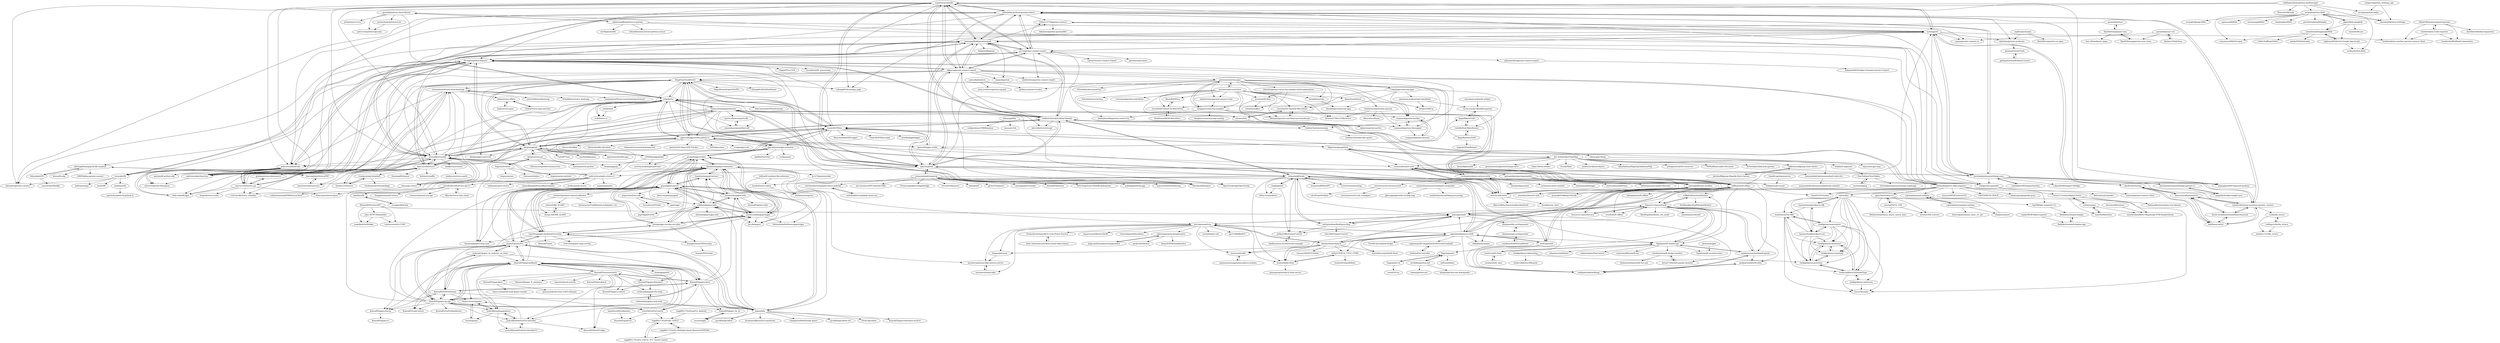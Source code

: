 digraph G {
"tcgoetz/GarminDB" -> "cyberjunky/python-garminconnect"
"tcgoetz/GarminDB" -> "matin/garth"
"tcgoetz/GarminDB" -> "petergardfjall/garminexport"
"tcgoetz/GarminDB" -> "pe-st/garmin-connect-export"
"tcgoetz/GarminDB" -> "dtcooper/python-fitparse"
"tcgoetz/GarminDB" -> "arpanghosh8453/garmin-grafana" ["e"=1]
"tcgoetz/GarminDB" -> "kjkjava/garmin-connect-export"
"tcgoetz/GarminDB" -> "andrewcooke/choochoo"
"tcgoetz/GarminDB" -> "GoldenCheetah/GoldenCheetah"
"tcgoetz/GarminDB" -> "polyvertex/fitdecode"
"tcgoetz/GarminDB" -> "jaroslawhartman/withings-sync"
"tcgoetz/GarminDB" -> "cpfair/tapiriik"
"tcgoetz/GarminDB" -> "stravalib/stravalib"
"tcgoetz/GarminDB" -> "abrander/garmin-connect"
"tcgoetz/GarminDB" -> "yihong0618/running_page" ["e"=1]
"polyvertex/fitdecode" -> "dtcooper/python-fitparse"
"polyvertex/fitdecode" -> "mtraver/python-fitanalysis"
"polyvertex/fitdecode" -> "dodo-saba/fit2gpx"
"polyvertex/fitdecode" -> "andrewcooke/choochoo"
"polyvertex/fitdecode" -> "garmin/fit-python-sdk"
"polyvertex/fitdecode" -> "tormoder/fit"
"JuanIrache/gopro-telemetry" -> "JuanIrache/gpmf-extract"
"JuanIrache/gopro-telemetry" -> "gopro/gpmf-parser"
"JuanIrache/gopro-telemetry" -> "JuanIrache/gopro-utils"
"JuanIrache/gopro-telemetry" -> "juanmcasillas/gopro2gpx"
"JuanIrache/gopro-telemetry" -> "stilldavid/gopro-utils"
"JuanIrache/gopro-telemetry" -> "progweb/gpx2video"
"JuanIrache/gopro-telemetry" -> "jin-zhe/gopro"
"JuanIrache/gopro-telemetry" -> "NetworkAndSoftware/gopro2gpx"
"JuanIrache/gopro-telemetry" -> "time4tea/gopro-dashboard-overlay"
"JuanIrache/gopro-telemetry" -> "peregin/gps-overlay-on-video"
"JuanIrache/gopro-telemetry" -> "kc1r74p/autorender"
"KonradIT/autoexechack" -> "KonradIT/gopro-firmware"
"KonradIT/autoexechack" -> "KonradIT/gopro-control"
"KonradIT/autoexechack" -> "KonradIT/hero4hack"
"KonradIT/autoexechack" -> "KonradIT/goprowifihack"
"KonradIT/autoexechack" -> "KonradIT/gopro-linux"
"KonradIT/autoexechack" -> "joshvillbrandt/GoProController"
"KonradIT/autoexechack" -> "KonradIT/goprohero"
"KonradIT/autoexechack" -> "KonradIT/HeroProApp"
"KonradIT/autoexechack" -> "joshvillbrandt/goprohero"
"KonradIT/autoexechack" -> "PJanisio/Xiaomi_Yi_autoexec" ["e"=1]
"KonradIT/autoexechack" -> "evilwombat/gopro-fw-tools"
"KonradIT/autoexechack" -> "hypoxic/hero4-session"
"KonradIT/goprowifihack" -> "KonradIT/gopro-py-api"
"KonradIT/goprowifihack" -> "KonradIT/GoProStream"
"KonradIT/goprowifihack" -> "gopro/OpenGoPro"
"KonradIT/goprowifihack" -> "KonradIT/autoexechack"
"KonradIT/goprowifihack" -> "joshvillbrandt/goprohero"
"KonradIT/goprowifihack" -> "KonradIT/gopro-ble-py"
"KonradIT/goprowifihack" -> "KonradIT/gopro-linux"
"KonradIT/goprowifihack" -> "joshvillbrandt/GoProController"
"KonradIT/goprowifihack" -> "KonradIT/gopro-firmware"
"KonradIT/goprowifihack" -> "aster94/GoProControl"
"KonradIT/goprowifihack" -> "KonradIT/HeroProApp"
"KonradIT/goprowifihack" -> "gopro/gpmf-parser"
"KonradIT/goprowifihack" -> "citolen/goproh4"
"KonradIT/goprowifihack" -> "KonradIT/CamControl"
"KonradIT/goprowifihack" -> "DenisCarriere/gopro"
"warmsound/crystal-face" -> "Laverlin/Yet-Another-WatchFace"
"warmsound/crystal-face" -> "garmin/connectiq-apps"
"warmsound/crystal-face" -> "blotspot/garmin-watchface-protomolecule"
"warmsound/crystal-face" -> "RyanDam/Infocal"
"warmsound/crystal-face" -> "douglasr/connectiq-samples"
"warmsound/crystal-face" -> "gcormier9/GRun"
"warmsound/crystal-face" -> "fevieira27/MoveToBeActive"
"warmsound/crystal-face" -> "danielsiwiec/garmin-connect-seed"
"warmsound/crystal-face" -> "dbcm/KISSFace"
"warmsound/crystal-face" -> "victorpaul/garmin-watchFace"
"warmsound/crystal-face" -> "haraldh/SunCalc"
"warmsound/crystal-face" -> "myneur/late"
"warmsound/crystal-face" -> "ravenfeld/Connect-IQ-WatchFace"
"warmsound/crystal-face" -> "SylvainGa/crystal-face"
"warmsound/crystal-face" -> "sunpazed/garmin-mickey"
"andrewcooke/choochoo" -> "petergardfjall/garminexport"
"andrewcooke/choochoo" -> "polyvertex/fitdecode"
"andrewcooke/choochoo" -> "dtcooper/python-fitparse"
"andrewcooke/choochoo" -> "mtraver/python-fitanalysis"
"iaroslavn/peloton-bike-metrics-server" -> "iaroslavn/zwack-bike"
"openambitproject/openambit" -> "montant/ambit2gpx"
"openambitproject/openambit" -> "kekepins/alt-scount"
"openambitproject/openambit" -> "starryalley/AmbitSync"
"openambitproject/openambit" -> "follesoe/suunto-ambit-intervals"
"zoffline/zwift-offline" -> "GoldenCheetah/GoldenCheetah"
"zoffline/zwift-offline" -> "dvmarinoff/Auuki"
"zoffline/zwift-offline" -> "netbrain/zwift"
"zoffline/zwift-offline" -> "SauceLLC/sauce4zwift"
"zoffline/zwift-offline" -> "Ogadai/zwift-mobile-api"
"zoffline/zwift-offline" -> "cagnulein/qdomyos-zwift"
"zoffline/zwift-offline" -> "sandermvanvliet/RoadCaptain"
"zoffline/zwift-offline" -> "oldnapalm/zwift-offline"
"zoffline/zwift-offline" -> "thomaschampagne/elevate"
"zoffline/zwift-offline" -> "paixaop/zwack"
"zoffline/zwift-offline" -> "ursoft/zwift-offline"
"zoffline/zwift-offline" -> "matin/garth"
"zoffline/zwift-offline" -> "andipaetzold/zwiftmap"
"zoffline/zwift-offline" -> "ruffk/ZwiftActivityMonitor"
"zoffline/zwift-offline" -> "oldnapalm/vpower"
"remisalmon/Strava-local-heatmap" -> "remisalmon/Strava-local-heatmap-browser"
"remisalmon/Strava-local-heatmap" -> "erik/derive"
"remisalmon/Strava-local-heatmap" -> "marcusvolz/strava_py"
"remisalmon/Strava-local-heatmap" -> "felixvanoost/stravalyse"
"remisalmon/Strava-local-heatmap" -> "ColCarroll/strava_calendar"
"remisalmon/Strava-local-heatmap" -> "liskin/strava-offline"
"remisalmon/Strava-local-heatmap" -> "dodo-saba/fit2gpx"
"remisalmon/Strava-local-heatmap" -> "tylern4/StravaHeatmap"
"remisalmon/Strava-local-heatmap" -> "OGladfelter/strava_heatmap"
"remisalmon/Strava-local-heatmap" -> "polyvertex/fitdecode"
"cyclosm/cyclosm-cartocss-style" -> "nrenner/brouter-web"
"cyclosm/cyclosm-cartocss-style" -> "cyclosm/cyclosm-website"
"cyclosm/cyclosm-cartocss-style" -> "poutnikl/Brouter-profiles"
"cyclosm/cyclosm-cartocss-style" -> "abrensch/brouter"
"cyclosm/cyclosm-cartocss-style" -> "osmberlin/strassenraumkarte-neukoelln"
"cyclosm/cyclosm-cartocss-style" -> "caresteouvert/caresteouvert"
"cyclosm/cyclosm-cartocss-style" -> "zlant/parking-lanes" ["e"=1]
"gcormier9/GRun" -> "wwarby/walker"
"gcormier9/GRun" -> "okdar/smartarcsactive"
"coddingtonbear/python-myfitnesspal" -> "fitnessforlife/mfp"
"coddingtonbear/python-myfitnesspal" -> "cyberjunky/python-garminconnect"
"coddingtonbear/python-myfitnesspal" -> "orcasgit/python-fitbit"
"coddingtonbear/python-myfitnesspal" -> "maximebf/python-withings"
"coddingtonbear/python-myfitnesspal" -> "stravalib/stravalib"
"coddingtonbear/python-myfitnesspal" -> "orcasgit/python-nokia"
"cujomalainey/antplus-arduino" -> "cujomalainey/ant-arduino"
"cujomalainey/antplus-arduino" -> "drewvigne/arduino_nano_33_ant"
"cujomalainey/antplus-arduino" -> "dhague/vpower"
"kjkjava/garmin-connect-export" -> "petergardfjall/garminexport"
"kjkjava/garmin-connect-export" -> "pe-st/garmin-connect-export"
"kjkjava/garmin-connect-export" -> "moderation/garmin-connect-export"
"kjkjava/garmin-connect-export" -> "dtcooper/python-fitparse"
"kjkjava/garmin-connect-export" -> "magsol/garmin"
"kjkjava/garmin-connect-export" -> "garmin/connectiq-apps"
"kjkjava/garmin-connect-export" -> "Runalyze/Runalyze"
"kjkjava/garmin-connect-export" -> "cpfair/tapiriik"
"kjkjava/garmin-connect-export" -> "andrewcooke/choochoo"
"kjkjava/garmin-connect-export" -> "CodyJung/connectiq-apps"
"kjkjava/garmin-connect-export" -> "alex-hhh/ActivityLog2" ["e"=1]
"kjkjava/garmin-connect-export" -> "tcgoetz/GarminDB"
"kjkjava/garmin-connect-export" -> "flopp/GpxTrackPoster"
"kjkjava/garmin-connect-export" -> "stravalib/stravalib"
"kjkjava/garmin-connect-export" -> "La0/garmin-uploader"
"Tigge/openant" -> "Tigge/antfs-cli"
"Tigge/openant" -> "mvillalba/python-ant"
"Tigge/openant" -> "half2me/libant"
"magnific0/nokia-weight-sync" -> "jaroslawhartman/withings-garmin-v2"
"geudrik/peloton-client-library" -> "pelo-tech/peloton-api-spec"
"geudrik/peloton-client-library" -> "justmedude/pylotoncycle"
"geudrik/peloton-client-library" -> "jrit/peloton-to-tcx"
"geudrik/peloton-client-library" -> "iaroslavn/peloton-bike-metrics-server"
"geudrik/peloton-client-library" -> "philosowaffle/peloton-to-garmin"
"geudrik/peloton-client-library" -> "La0/garmin-uploader"
"nrenner/brouter-web" -> "abrensch/brouter"
"nrenner/brouter-web" -> "poutnikl/Brouter-profiles"
"nrenner/brouter-web" -> "cyclosm/cyclosm-cartocss-style"
"nrenner/brouter-web" -> "waymarkedtrails/waymarked-trails-site"
"nrenner/brouter-web" -> "zossebart/brouter-mtb"
"GoldenCheetah/sweatpy" -> "GoldenCheetah/scikit-sports"
"h4l/zwift-workout-file-reference" -> "breiko83/zwo-editor"
"h4l/zwift-workout-file-reference" -> "mhanney/zwoparse"
"peregin/gps-overlay-on-video" -> "progweb/gpx2video"
"peregin/gps-overlay-on-video" -> "time4tea/gopro-dashboard-overlay"
"peregin/gps-overlay-on-video" -> "JuanIrache/gopro-telemetry"
"peregin/gps-overlay-on-video" -> "juanmcasillas/gopro2gpx"
"peregin/gps-overlay-on-video" -> "Seangottarun/GPXOverlay"
"peregin/gps-overlay-on-video" -> "stilldavid/gopro-utils"
"jaredholdcroft/strava-api-v3" -> "thogg4/omniauth-strava"
"jaredholdcroft/strava-api-v3" -> "tjwallace/fit"
"jaredholdcroft/strava-api-v3" -> "stevenchanin/strava-api"
"jaredholdcroft/strava-api-v3" -> "dblock/strava-ruby-client"
"sodelalbert/Withings2Garmin" -> "jaroslawhartman/withings-sync"
"philosowaffle/peloton-to-garmin" -> "La0/garmin-uploader"
"philosowaffle/peloton-to-garmin" -> "geudrik/peloton-client-library"
"philosowaffle/peloton-to-garmin" -> "edwork/homeassistant-peloton-sensor"
"philosowaffle/peloton-to-garmin" -> "intelligenate/dfc"
"philosowaffle/peloton-to-garmin" -> "matin/garth"
"joshvillbrandt/goprohero" -> "joshvillbrandt/GoProController"
"joshvillbrandt/goprohero" -> "joshvillbrandt/GoProControllerUI"
"joshvillbrandt/goprohero" -> "DenisCarriere/gopro"
"joshvillbrandt/goprohero" -> "kschzt/gopro"
"JuanIrache/gpmf-extract" -> "JuanIrache/gopro-telemetry"
"JuanIrache/gpmf-extract" -> "gopro/gpmf-parser"
"juanmcasillas/gopro2gpx" -> "stilldavid/gopro-utils"
"juanmcasillas/gopro2gpx" -> "gopro/gpmf-parser"
"juanmcasillas/gopro2gpx" -> "JuanIrache/gopro-telemetry"
"juanmcasillas/gopro2gpx" -> "time4tea/gopro-dashboard-overlay"
"juanmcasillas/gopro2gpx" -> "JuanIrache/gpmf-extract"
"juanmcasillas/gopro2gpx" -> "progweb/gpx2video"
"juanmcasillas/gopro2gpx" -> "jin-zhe/gopro"
"juanmcasillas/gopro2gpx" -> "JuanIrache/gopro-utils"
"juanmcasillas/gopro2gpx" -> "NetworkAndSoftware/gopro2gpx"
"juanmcasillas/gopro2gpx" -> "peregin/gps-overlay-on-video"
"iamstuartwilson/strava" -> "basvandorst/StravaPHP"
"Laverlin/Yet-Another-WatchFace" -> "myneur/late"
"Laverlin/Yet-Another-WatchFace" -> "fevieira27/MoveToBeActive"
"Laverlin/Yet-Another-WatchFace" -> "blotspot/garmin-watchface-protomolecule"
"jaroslawhartman/withings-garmin-v2" -> "magnific0/nokia-weight-sync"
"loghound/Fitbit-for-Google-App-Script" -> "simonbromberg/googlefitbit"
"loghound/Fitbit-for-Google-App-Script" -> "wadey/python-fitbit"
"joshvillbrandt/GoProController" -> "joshvillbrandt/goprohero"
"joshvillbrandt/GoProController" -> "joshvillbrandt/GoProControllerUI"
"joshvillbrandt/GoProController" -> "DenisCarriere/gopro"
"joshvillbrandt/GoProController" -> "KonradIT/HeroProApp"
"kschzt/gopro" -> "DenisCarriere/gopro"
"abrensch/brouter" -> "nrenner/brouter-web"
"abrensch/brouter" -> "poutnikl/Brouter-profiles"
"abrensch/brouter" -> "cyclosm/cyclosm-cartocss-style"
"abrensch/brouter" -> "MarcusWolschon/osmeditor4android" ["e"=1]
"abrensch/brouter" -> "Zverik/every_door" ["e"=1]
"abrensch/brouter" -> "gpxstudio/gpxstudio.github.io"
"jsmits/zwift-client" -> "Ogadai/zwift-mobile-api"
"jsmits/zwift-client" -> "snicker/zwift_hass"
"jpickup/GarminTools" -> "jpickup/GarminWorkoutCreator"
"strava/go.strava" -> "stravalib/stravalib"
"strava/go.strava" -> "sebastienwindal/FRDStravaClient"
"mgifos/quick-plan" -> "Raistlfiren/garmin-csv-plan"
"mgifos/quick-plan" -> "mkuthan/garmin-workouts"
"KonradIT/gopro-ble-py" -> "KonradIT/gopro-rc"
"chadj/gpedal" -> "dvmarinoff/Auuki"
"chadj/gpedal" -> "jedla22/BleTrainerControl"
"chadj/gpedal" -> "bfree-trainer/bfree"
"sladkovm/stravaio" -> "sladkovm/strava-oauth"
"paixaop/zwack" -> "zacharyedwardbull/pycycling"
"paixaop/zwack" -> "SauceLLC/sauce4zwift"
"paixaop/zwack" -> "olympum/ble-cycling-power"
"paixaop/zwack" -> "jeroni7100/zwift-packet-monitor"
"paixaop/zwack" -> "jedla22/BleTrainerControl"
"paixaop/zwack" -> "Ogadai/zwift-mobile-api"
"paixaop/zwack" -> "ptx2/gymnasticon"
"gopro/gpr" -> "gopro/cineform-sdk"
"aster94/GoProControl" -> "KonradIT/gopro32"
"aster94/GoProControl" -> "sepp89117/GoProRC_ESP32"
"dblock/strava-ruby-client" -> "jaredholdcroft/strava-api-v3"
"Jorisbo/Mkgmap-Mapnik-Style-Garmin" -> "ligfietser/mkgmap-style-sheets"
"belden/iFitController" -> "cagnulein/QZCompanionNordictrackTreadmill"
"sports-alliance/sports-lib" -> "jimmykane/quantified-self"
"johannesh83/garmin-connect-export" -> "johannesh83/Golden-Cheetah-Garmin-Connect"
"john-38787364/antifier" -> "pepelkod/AntBridge"
"john-38787364/antifier" -> "totalreverse/ttyT1941"
"iaroslavn/zwack-bike" -> "iaroslavn/peloton-bike-metrics-server"
"baardove/M5GoRemote" -> "KonradIT/gopro32"
"jeroni7100/zwift-packet-monitor" -> "wiedmann/zwift-packet-monitor"
"sepp89117/GoPro-Multiple-Smart-Remote-ESP8266" -> "sepp89117/GoProRC_ESP32"
"sepp89117/GoPro-Multiple-Smart-Remote-ESP8266" -> "sepp89117/GoPro_ESP32_TFT_Touch-Control"
"cyberjunky/python-garminconnect" -> "matin/garth"
"cyberjunky/python-garminconnect" -> "tcgoetz/GarminDB"
"cyberjunky/python-garminconnect" -> "petergardfjall/garminexport"
"cyberjunky/python-garminconnect" -> "pe-st/garmin-connect-export"
"cyberjunky/python-garminconnect" -> "cyberjunky/home-assistant-garmin_connect"
"cyberjunky/python-garminconnect" -> "abrander/garmin-connect"
"cyberjunky/python-garminconnect" -> "dtcooper/python-fitparse"
"cyberjunky/python-garminconnect" -> "jaroslawhartman/withings-sync"
"cyberjunky/python-garminconnect" -> "stravalib/stravalib"
"cyberjunky/python-garminconnect" -> "polyvertex/fitdecode"
"cyberjunky/python-garminconnect" -> "mkuthan/garmin-workouts"
"cyberjunky/python-garminconnect" -> "Pythe1337N/garmin-connect"
"cyberjunky/python-garminconnect" -> "arpanghosh8453/garmin-grafana" ["e"=1]
"cyberjunky/python-garminconnect" -> "kjkjava/garmin-connect-export"
"cyberjunky/python-garminconnect" -> "andrewcooke/choochoo"
"gopro/labs" -> "gopro/OpenGoPro"
"gopro/labs" -> "gopro/gpmf-parser"
"gopro/labs" -> "xtremestuff/protune-transforms" ["e"=1]
"gopro/labs" -> "rubegartor/ReelSteady-Joiner"
"gopro/labs" -> "JuanIrache/gopro-telemetry"
"gopro/labs" -> "gyroflow/gyroflow-ofx" ["e"=1]
"gopro/labs" -> "juanmcasillas/gopro2gpx"
"gopro/labs" -> "ElvinC/gyroflow" ["e"=1]
"gopro/labs" -> "KonradIT/gopro-py-api"
"gopro/labs" -> "KonradIT/gopro-firmware-archive"
"gopro/labs" -> "stilldavid/gopro-utils"
"gopro/labs" -> "time4tea/gopro-dashboard-overlay"
"gopro/labs" -> "gyroflow/gyroflow" ["e"=1]
"gopro/labs" -> "KonradIT/goprowifihack"
"jaroslawhartman/withings-sync" -> "sodelalbert/Withings2Garmin"
"jaroslawhartman/withings-sync" -> "jaroslawhartman/withings-garmin-v2"
"jaroslawhartman/withings-sync" -> "matin/garth"
"jaroslawhartman/withings-sync" -> "magnific0/nokia-weight-sync"
"jaroslawhartman/withings-sync" -> "La0/garmin-uploader"
"jaroslawhartman/withings-sync" -> "cyberjunky/python-garminconnect"
"jaroslawhartman/withings-sync" -> "LukasDb/WithingsGCBridge"
"jaroslawhartman/withings-sync" -> "petergardfjall/garminexport"
"jaroslawhartman/withings-sync" -> "cpfair/tapiriik"
"jaroslawhartman/withings-sync" -> "alanfischer/hassiq"
"jaroslawhartman/withings-sync" -> "arpanghosh8453/garmin-grafana" ["e"=1]
"codingcyclist/ha_strava" -> "craibo/ha_strava"
"codingcyclist/ha_strava" -> "madmic1314/ha_strava"
"hishizuka/pizero_bikecomputer" -> "vincent290587/stravaV10"
"hishizuka/pizero_bikecomputer" -> "dvmarinoff/Auuki"
"hishizuka/pizero_bikecomputer" -> "SamR1/FitTrackee" ["e"=1]
"hishizuka/pizero_bikecomputer" -> "cujomalainey/ant-arduino"
"hishizuka/pizero_bikecomputer" -> "abrensch/brouter"
"hishizuka/pizero_bikecomputer" -> "GoldenCheetah/GoldenCheetah"
"hishizuka/pizero_bikecomputer" -> "zacharyedwardbull/pycycling"
"hishizuka/pizero_bikecomputer" -> "treee111/wahooMapsCreator"
"hishizuka/pizero_bikecomputer" -> "FASTSHIFT/X-TRACK" ["e"=1]
"hishizuka/pizero_bikecomputer" -> "dtcooper/python-fitparse"
"hishizuka/pizero_bikecomputer" -> "juliannojungle/pedal.guru"
"hishizuka/pizero_bikecomputer" -> "lspr98/bike-computer-32"
"hishizuka/pizero_bikecomputer" -> "jgauchia/IceNav-v3"
"hishizuka/pizero_bikecomputer" -> "valterc/ki2"
"hishizuka/pizero_bikecomputer" -> "kswiorek/ble-ftms"
"gpxstudio/gpxstudio.github.io" -> "gpxstudio/gpx.studio"
"gpxstudio/gpxstudio.github.io" -> "erik/derive"
"gpxstudio/gpxstudio.github.io" -> "abrensch/brouter"
"gpxstudio/gpxstudio.github.io" -> "tumic0/GPXSee"
"gpxstudio/gpxstudio.github.io" -> "flopp/GpxTrackPoster"
"gpxstudio/gpxstudio.github.io" -> "gpx-animator/gpx-animator"
"gpxstudio/gpxstudio.github.io" -> "mpetazzoni/leaflet-gpx" ["e"=1]
"gpxstudio/gpxstudio.github.io" -> "vcoppe/gpx-tool"
"gpxstudio/gpxstudio.github.io" -> "nrenner/brouter-web"
"gpxstudio/gpxstudio.github.io" -> "tkrajina/gpxpy"
"gpxstudio/gpxstudio.github.io" -> "bryceco/GoMap" ["e"=1]
"gpxstudio/gpxstudio.github.io" -> "Raruto/leaflet-elevation" ["e"=1]
"gpxstudio/gpxstudio.github.io" -> "roboes/strava-local-heatmap-tool"
"gpxstudio/gpxstudio.github.io" -> "merlos/iOS-Open-GPX-Tracker" ["e"=1]
"gpxstudio/gpxstudio.github.io" -> "felt/tippecanoe" ["e"=1]
"dtcooper/python-fitparse" -> "polyvertex/fitdecode"
"dtcooper/python-fitparse" -> "mtraver/python-fitanalysis"
"dtcooper/python-fitparse" -> "Tigge/FIT-to-TCX"
"dtcooper/python-fitparse" -> "tormoder/fit"
"dtcooper/python-fitparse" -> "stravalib/stravalib"
"dtcooper/python-fitparse" -> "andrewcooke/choochoo"
"dtcooper/python-fitparse" -> "mcandocia/fit_processing"
"dtcooper/python-fitparse" -> "petergardfjall/garminexport"
"dtcooper/python-fitparse" -> "GoldenCheetah/GoldenCheetah"
"dtcooper/python-fitparse" -> "tkrajina/gpxpy"
"dtcooper/python-fitparse" -> "pe-st/garmin-connect-export"
"dtcooper/python-fitparse" -> "kjkjava/garmin-connect-export"
"dtcooper/python-fitparse" -> "GoldenCheetah/sweatpy"
"dtcooper/python-fitparse" -> "adriangibbons/php-fit-file-analysis"
"dtcooper/python-fitparse" -> "garmin/fit-python-sdk"
"GoldenCheetah/GoldenCheetah" -> "thomaschampagne/elevate"
"GoldenCheetah/GoldenCheetah" -> "dvmarinoff/Auuki"
"GoldenCheetah/GoldenCheetah" -> "dtcooper/python-fitparse"
"GoldenCheetah/GoldenCheetah" -> "petergardfjall/garminexport"
"GoldenCheetah/GoldenCheetah" -> "cpfair/tapiriik"
"GoldenCheetah/GoldenCheetah" -> "zoffline/zwift-offline"
"GoldenCheetah/GoldenCheetah" -> "GoldenCheetah/sweatpy"
"GoldenCheetah/GoldenCheetah" -> "stravalib/stravalib"
"GoldenCheetah/GoldenCheetah" -> "tumic0/GPXSee"
"GoldenCheetah/GoldenCheetah" -> "alex-hhh/ActivityLog2" ["e"=1]
"GoldenCheetah/GoldenCheetah" -> "SamR1/FitTrackee" ["e"=1]
"GoldenCheetah/GoldenCheetah" -> "pe-st/garmin-connect-export"
"GoldenCheetah/GoldenCheetah" -> "tcgoetz/GarminDB"
"GoldenCheetah/GoldenCheetah" -> "hishizuka/pizero_bikecomputer"
"GoldenCheetah/GoldenCheetah" -> "kjkjava/garmin-connect-export"
"thomaschampagne/elevate" -> "GoldenCheetah/GoldenCheetah"
"thomaschampagne/elevate" -> "cpfair/tapiriik"
"thomaschampagne/elevate" -> "SauceLLC/sauce4strava"
"thomaschampagne/elevate" -> "stravalib/stravalib"
"thomaschampagne/elevate" -> "sports-alliance/sports-lib"
"thomaschampagne/elevate" -> "erik/derive"
"thomaschampagne/elevate" -> "marcusvolz/strava"
"thomaschampagne/elevate" -> "dvmarinoff/Auuki"
"thomaschampagne/elevate" -> "node-strava/node-strava-v3"
"thomaschampagne/elevate" -> "Runalyze/Runalyze"
"thomaschampagne/elevate" -> "zoffline/zwift-offline"
"thomaschampagne/elevate" -> "iamstuartwilson/strava"
"thomaschampagne/elevate" -> "gpxstudio/gpxstudio.github.io"
"thomaschampagne/elevate" -> "jimmykane/quantified-self"
"thomaschampagne/elevate" -> "andrewcooke/choochoo"
"fawda123/rStrava" -> "trackerproject/trackeR"
"fawda123/rStrava" -> "marcusvolz/strava"
"node-strava/node-strava-v3" -> "millsy/passport-strava"
"node-strava/node-strava-v3" -> "JamesRandall/StravaRideAnalysis"
"node-strava/node-strava-v3" -> "iamstuartwilson/strava"
"node-strava/node-strava-v3" -> "strava/go.strava"
"node-strava/node-strava-v3" -> "mcfitz2/node-strava"
"node-strava/node-strava-v3" -> "jaredholdcroft/strava-api-v3"
"node-strava/node-strava-v3" -> "stravalib/stravalib"
"node-strava/node-strava-v3" -> "mapbox/polyline" ["e"=1]
"basvandorst/StravaPHP" -> "iamstuartwilson/strava"
"basvandorst/StravaPHP" -> "adriangibbons/php-fit-file-analysis"
"RyanDam/Infocal" -> "Laverlin/Yet-Another-WatchFace"
"RyanDam/Infocal" -> "sunpazed/garmin-mickey"
"petergardfjall/garminexport" -> "pe-st/garmin-connect-export"
"petergardfjall/garminexport" -> "kjkjava/garmin-connect-export"
"petergardfjall/garminexport" -> "cyberjunky/python-garminconnect"
"petergardfjall/garminexport" -> "matin/garth"
"petergardfjall/garminexport" -> "andrewcooke/choochoo"
"petergardfjall/garminexport" -> "tcgoetz/GarminDB"
"petergardfjall/garminexport" -> "felipeam86/garpy"
"petergardfjall/garminexport" -> "La0/garmin-uploader"
"petergardfjall/garminexport" -> "dtcooper/python-fitparse"
"petergardfjall/garminexport" -> "polyvertex/fitdecode"
"petergardfjall/garminexport" -> "Pythe1337N/garmin-connect"
"petergardfjall/garminexport" -> "erik/derive"
"petergardfjall/garminexport" -> "GoldenCheetah/GoldenCheetah"
"petergardfjall/garminexport" -> "magsol/garmin"
"petergardfjall/garminexport" -> "cpfair/tapiriik"
"blotspot/garmin-watchface-protomolecule" -> "Laverlin/Yet-Another-WatchFace"
"adriangibbons/php-fit-file-analysis" -> "krwes/fit-php"
"adriangibbons/php-fit-file-analysis" -> "Sibyx/phpGPX"
"adriangibbons/php-fit-file-analysis" -> "basvandorst/StravaPHP"
"adriangibbons/php-fit-file-analysis" -> "10REM/php-garmin-connect"
"RobertWojtowicz/export2garmin" -> "lswiderski/mi-scale-exporter"
"RobertWojtowicz/export2garmin" -> "davidkroell/bodycomposition"
"RobertWojtowicz/export2garmin" -> "lswiderski/WebBodyComposition"
"RobertWojtowicz/export2garmin" -> "lswiderski/yet-another-garmin-connect-client"
"Tschucker/ArduinoBLE-Cycle-Power-Service" -> "krisc-informatica/arduino-smart-bike-trainer"
"Runalyze/Runalyze" -> "flopp/GpxTrackPoster"
"Runalyze/Runalyze" -> "jonasoreland/runnerup"
"WouterJD/FortiusANT" -> "john-38787364/antifier"
"WouterJD/FortiusANT" -> "totalreverse/ttyT1941"
"WouterJD/FortiusANT" -> "pepelkod/AntBridge"
"WouterJD/FortiusANT" -> "paixaop/zwack"
"doudar/SmartSpin2k" -> "ptx2/gymnasticon"
"doudar/SmartSpin2k" -> "kswiorek/ble-ftms"
"doudar/SmartSpin2k" -> "snowzach/echbt"
"doudar/SmartSpin2k" -> "ihaque/pelomon"
"doudar/SmartSpin2k" -> "paixaop/zwack"
"doudar/SmartSpin2k" -> "lefty01/ESP32_TTGO_FTMS"
"doudar/SmartSpin2k" -> "cagnulein/qdomyos-zwift"
"doudar/SmartSpin2k" -> "vincent290587/Climber"
"doudar/SmartSpin2k" -> "matandoocorpo/Zwift-Steer"
"KonradIT/gopro-firmware" -> "evilwombat/gopro-fw-tools"
"KonradIT/gopro-firmware" -> "KonradIT/gopro-control"
"cagnulein/qdomyos-zwift" -> "ptx2/gymnasticon"
"cagnulein/qdomyos-zwift" -> "doudar/SmartSpin2k"
"cagnulein/qdomyos-zwift" -> "dvmarinoff/Auuki"
"cagnulein/qdomyos-zwift" -> "paixaop/zwack"
"cagnulein/qdomyos-zwift" -> "snowzach/echbt"
"cagnulein/qdomyos-zwift" -> "cagnulein/QZCompanionNordictrackTreadmill"
"cagnulein/qdomyos-zwift" -> "zoffline/zwift-offline"
"cagnulein/qdomyos-zwift" -> "andipaetzold/zwiftmap"
"cagnulein/qdomyos-zwift" -> "SauceLLC/sauce4zwift"
"cagnulein/qdomyos-zwift" -> "lefty01/ESP32_TTGO_FTMS"
"cagnulein/qdomyos-zwift" -> "netbrain/zwift"
"cagnulein/qdomyos-zwift" -> "oldnapalm/vpower"
"cagnulein/qdomyos-zwift" -> "ProH4Ck/treadmill-bridge"
"cagnulein/qdomyos-zwift" -> "Ogadai/zwift-mobile-api"
"cagnulein/qdomyos-zwift" -> "matandoocorpo/Zwift-Steer"
"vangorra/python_withings_api" -> "maximebf/python-withings"
"vangorra/python_withings_api" -> "orcasgit/python-nokia"
"justmedude/pylotoncycle" -> "pelo-tech/peloton-api-spec"
"tkrajina/srtm.py" -> "tkrajina/gpxpy"
"tkrajina/srtm.py" -> "bopen/elevation"
"tkrajina/srtm.py" -> "aatishnn/srtm-python"
"tkrajina/srtm.py" -> "GIScience/openelevationservice"
"grafana/strava-datasource" -> "marcusvolz/strava_py"
"urbste/OpenImuCameraCalibrator" -> "urbste/ORB_SLAM3"
"urbste/OpenImuCameraCalibrator" -> "AutonomousFieldRoboticsLab/gopro_ros"
"urbste/OpenImuCameraCalibrator" -> "cheng-chi/ORB_SLAM3"
"Maproom/qmapshack" -> "tumic0/GPXSee"
"Maproom/qmapshack" -> "poutnikl/Brouter-profiles"
"Maproom/qmapshack" -> "viking-gps/viking"
"Maproom/qmapshack" -> "nrenner/brouter-web"
"Maproom/qmapshack" -> "der-stefan/OpenTopoMap"
"sunpazed/garmin-tilemapper" -> "sunpazed/garmin-mickey"
"sunpazed/garmin-tilemapper" -> "sunpazed/garmin-drawaa"
"joshvillbrandt/GoProControllerUI" -> "joshvillbrandt/GoProController"
"snicker/zwift_hass" -> "jsmits/zwift-client"
"mkuthan/garmin-workouts" -> "jpickup/GarminTools"
"ptx2/gymnasticon" -> "doudar/SmartSpin2k"
"ptx2/gymnasticon" -> "snowzach/echbt"
"ptx2/gymnasticon" -> "paixaop/zwack"
"ptx2/gymnasticon" -> "ihaque/pelomon"
"ptx2/gymnasticon" -> "hypermoose/Keiser2Zwift"
"ptx2/gymnasticon" -> "benwithjamin/Derailleur"
"ptx2/gymnasticon" -> "Tschucker/ArduinoBLE-Cycle-Power-Service"
"ptx2/gymnasticon" -> "iaroslavn/peloton-bike-metrics-server"
"ptx2/gymnasticon" -> "cagnulein/qdomyos-zwift"
"ptx2/gymnasticon" -> "oesmith/gatt-xml" ["e"=1]
"ptx2/gymnasticon" -> "kswiorek/ble-ftms"
"ptx2/gymnasticon" -> "iaroslavn/zwack-bike"
"ptx2/gymnasticon" -> "ajs123/KBikeBLE"
"ptx2/gymnasticon" -> "laberning/openrowingmonitor"
"kswiorek/ble-ftms" -> "lefty01/ESP32_TTGO_FTMS"
"kswiorek/ble-ftms" -> "jamesjmtaylor/esp32-ftms-server"
"DenisCarriere/gopro" -> "joshvillbrandt/goprohero"
"DenisCarriere/gopro" -> "kschzt/gopro"
"caresteouvert/caresteouvert" -> "caresteouvert/Covid_enseignes"
"caresteouvert/caresteouvert" -> "vdct/ProjetDuMois"
"Seangottarun/GPXOverlay" -> "buma/GPSOverlay"
"mvillalba/python-ant" -> "Tigge/openant"
"mvillalba/python-ant" -> "baderj/python-ant"
"mvillalba/python-ant" -> "braiden/python-ant-downloader"
"ethanopp/fitly" -> "GoldenCheetah/sweatpy"
"ethanopp/fitly" -> "codeproducer198/Runalyze"
"ethanopp/fitly" -> "munzaz1/trk"
"Pythe1337N/garmin-connect" -> "gooin/garmin-connect-cn"
"Pythe1337N/garmin-connect" -> "matin/garth"
"Pythe1337N/garmin-connect" -> "fabulator/garmin-api-handler"
"CodyJung/connectiq-apps" -> "blackdogit/connectiq-apps"
"CodyJung/connectiq-apps" -> "ravenfeld/Connect-IQ-WatchFace"
"CodyJung/connectiq-apps" -> "simonmacmullen/chart-datafields"
"CodyJung/connectiq-apps" -> "roelofk/HeartRateRunner"
"CodyJung/connectiq-apps" -> "breber/2048-iq"
"breiko83/zwo-editor" -> "mhanney/zwoparse"
"tjwallace/fit" -> "scrapper/fit4ruby"
"liskin/strava-offline" -> "liskin/strava-gear"
"liskin/strava-offline" -> "liskin/strava-map-switcher"
"bwaldvogel/openmoves" -> "kekepins/alt-scount"
"scrapper/fit4ruby" -> "tjwallace/fit"
"cyberjunky/home-assistant-garmin_connect" -> "hasscontrol/hasscontrol"
"cyberjunky/home-assistant-garmin_connect" -> "hatl/hasscontrol"
"cyberjunky/home-assistant-garmin_connect" -> "house-of-abbey/GarminHomeAssistant"
"cyberjunky/home-assistant-garmin_connect" -> "matin/garth"
"cyberjunky/home-assistant-garmin_connect" -> "alanfischer/hassiq"
"cyberjunky/home-assistant-garmin_connect" -> "cyberjunky/python-garminconnect"
"cyberjunky/home-assistant-garmin_connect" -> "craibo/ha_strava"
"simonbromberg/googlefitbit" -> "loghound/Fitbit-for-Google-App-Script"
"simonbromberg/googlefitbit" -> "corynissen/fitbitScraper"
"simonbromberg/googlefitbit" -> "CollinChaffin/psFitb1t"
"simonbromberg/googlefitbit" -> "qslabs/FitbitIntraday"
"jschmid1/gopro_as_webcam_on_linux" -> "gopro/OpenGoPro"
"jschmid1/gopro_as_webcam_on_linux" -> "KonradIT/gopro-py-api"
"jschmid1/gopro_as_webcam_on_linux" -> "KonradIT/GoProStream"
"jschmid1/gopro_as_webcam_on_linux" -> "KonradIT/gopro-linux"
"jschmid1/gopro_as_webcam_on_linux" -> "KonradIT/goprowifihack"
"dvmarinoff/Auuki" -> "zacharyedwardbull/pycycling"
"dvmarinoff/Auuki" -> "chadj/gpedal"
"dvmarinoff/Auuki" -> "GoldenCheetah/GoldenCheetah"
"dvmarinoff/Auuki" -> "bfree-trainer/bfree"
"dvmarinoff/Auuki" -> "cagnulein/qdomyos-zwift"
"dvmarinoff/Auuki" -> "dvmarinoff/WebANT"
"dvmarinoff/Auuki" -> "sivertschou/dundring"
"dvmarinoff/Auuki" -> "paixaop/zwack"
"dvmarinoff/Auuki" -> "zoffline/zwift-offline"
"dvmarinoff/Auuki" -> "kswiorek/ble-ftms"
"dvmarinoff/Auuki" -> "ptx2/gymnasticon"
"dvmarinoff/Auuki" -> "netbrain/zwift"
"dvmarinoff/Auuki" -> "hishizuka/pizero_bikecomputer"
"dvmarinoff/Auuki" -> "jedla22/BleTrainerControl"
"dvmarinoff/Auuki" -> "breiko83/zwo-editor"
"osmberlin/strassenraumkarte-neukoelln" -> "osmberlin/osm-parking-processing"
"osmberlin/strassenraumkarte-neukoelln" -> "jakecoppinger/safe-cycling-map"
"SauceLLC/sauce4strava" -> "SauceLLC/sauce4zwift"
"SauceLLC/sauce4strava" -> "thomaschampagne/elevate"
"treee111/wahooMapsCreator" -> "vti/elemntary"
"treee111/wahooMapsCreator" -> "zenziwerken/Bolt2-Mapsforge-VTM-Rendertheme"
"treee111/wahooMapsCreator" -> "masc4ii/WaoStats"
"treee111/wahooMapsCreator" -> "BadmanBarista/wahoo-vtm-themer"
"orcasgit/python-fitbit" -> "orcasgit/django-fitbit"
"orcasgit/python-fitbit" -> "openyou/libfitbit"
"orcasgit/python-fitbit" -> "wadey/python-fitbit"
"orcasgit/python-fitbit" -> "corynissen/fitbitScraper"
"orcasgit/python-fitbit" -> "teramonagi/fitbitr"
"orcasgit/python-fitbit" -> "maximebf/python-withings"
"orcasgit/python-fitbit" -> "pkpio/fitbit-googlefit"
"orcasgit/python-fitbit" -> "simonbromberg/googlefitbit"
"orcasgit/python-fitbit" -> "stephenjhsu/fitbit"
"orcasgit/python-fitbit" -> "pavelrisenberg/fitbitphp"
"zacharyedwardbull/pycycling" -> "jedla22/BleTrainerControl"
"zacharyedwardbull/pycycling" -> "paixaop/zwack"
"zacharyedwardbull/pycycling" -> "dvmarinoff/Auuki"
"zacharyedwardbull/pycycling" -> "alex-hhh/TrainerControl"
"waymarkedtrails/waymarked-trails-site" -> "waymarkedtrails/waymarkedtrails-website"
"garmin/connectiq-apps" -> "douglasr/connectiq-samples"
"garmin/connectiq-apps" -> "warmsound/crystal-face"
"garmin/connectiq-apps" -> "CodyJung/connectiq-apps"
"garmin/connectiq-apps" -> "danielsiwiec/garmin-connect-seed"
"garmin/connectiq-apps" -> "sunpazed/garmin-tilemapper"
"garmin/connectiq-apps" -> "gatkin/commute-tracker"
"garmin/connectiq-apps" -> "Likenttt/garmin-connectiq-samples-brief-explanations"
"garmin/connectiq-apps" -> "Laverlin/Yet-Another-WatchFace"
"garmin/connectiq-apps" -> "dennybiasiolli/garmin-connect-iq"
"garmin/connectiq-apps" -> "haraldh/SunCalc"
"garmin/connectiq-apps" -> "myneur/late"
"garmin/connectiq-apps" -> "bombsimon/awesome-garmin"
"garmin/connectiq-apps" -> "sunpazed/garmin-mickey"
"garmin/connectiq-apps" -> "wwarby/walker"
"garmin/connectiq-apps" -> "Peterdedecker/connectiq"
"gopro/OpenGoPro" -> "gopro/labs"
"gopro/OpenGoPro" -> "KonradIT/gopro-py-api"
"gopro/OpenGoPro" -> "KonradIT/goprowifihack"
"gopro/OpenGoPro" -> "gopro/gpmf-parser"
"gopro/OpenGoPro" -> "jschmid1/gopro_as_webcam_on_linux"
"gopro/OpenGoPro" -> "time4tea/gopro-dashboard-overlay"
"gopro/OpenGoPro" -> "KonradIT/gopro-ble-py"
"gopro/OpenGoPro" -> "KonradIT/gopro-linux"
"gopro/OpenGoPro" -> "KonradIT/GoProStream"
"gopro/OpenGoPro" -> "JuanIrache/gopro-telemetry"
"gopro/OpenGoPro" -> "juanmcasillas/gopro2gpx"
"SauceLLC/sauce4zwift" -> "BasWeg/dosenhuhn_s4z_mods"
"SauceLLC/sauce4zwift" -> "ruffk/ZwiftActivityMonitor"
"SauceLLC/sauce4zwift" -> "andipaetzold/zwiftmap"
"SauceLLC/sauce4zwift" -> "sandermvanvliet/RoadCaptain"
"SauceLLC/sauce4zwift" -> "Ogadai/zwift-mobile-api"
"SauceLLC/sauce4zwift" -> "paixaop/zwack"
"SauceLLC/sauce4zwift" -> "janoma/sauce4zwift"
"SauceLLC/sauce4zwift" -> "SauceLLC/sauce4strava"
"SauceLLC/sauce4zwift" -> "andipaetzold/zwift-data"
"SauceLLC/sauce4zwift" -> "ursoft/zwift-offline"
"urbste/ORB_SLAM3" -> "cheng-chi/ORB_SLAM3"
"matco/badminton" -> "miss-architect/garmin-squash"
"matco/badminton" -> "gatkin/commute-tracker"
"Likenttt/garmin-connectiq-samples-brief-explanations" -> "blotspot/garmin-watchface-protomolecule"
"Likenttt/garmin-connectiq-samples-brief-explanations" -> "gcormier9/GRun"
"snowzach/echbt" -> "jamesmontemagno/mycadence-arduino"
"hammerheadnav/karoo-sdk" -> "hammerheadnav/karoo-ext"
"hammerheadnav/karoo-sdk" -> "valterc/ki2"
"hammerheadnav/karoo-sdk" -> "maduwatas/Vin-HkE"
"laberning/openrowingmonitor" -> "JaapvanEkris/openrowingmonitor"
"laberning/openrowingmonitor" -> "zpukr/ArduRower"
"laberning/openrowingmonitor" -> "Abasz/ESPRowingMonitor"
"Tigge/antfs-cli" -> "Tigge/openant"
"Tigge/antfs-cli" -> "xonel/GFrun"
"krisc-informatica/arduino-smart-bike-trainer" -> "Tschucker/ArduinoBLE-Cycle-Power-Service"
"KonradIT/goprohero" -> "hmrs-cr/android-wear-gopro-remote"
"KonradIT/goprohero" -> "passsy/android-wear-GoPro-Remote"
"jamesmontemagno/mycadence-arduino" -> "snowzach/echbt"
"lefty01/ESP32_TTGO_FTMS" -> "kswiorek/ble-ftms"
"lefty01/ESP32_TTGO_FTMS" -> "imwitti/FootpodMimic"
"simonmacmullen/hr-widget" -> "vovan-/cyclist-datafiled-garmin"
"poutnikl/Brouter-profiles" -> "zossebart/brouter-mtb"
"poutnikl/Brouter-profiles" -> "nrenner/brouter-web"
"poutnikl/Brouter-profiles" -> "abrensch/brouter"
"poutnikl/Brouter-profiles" -> "poutnikl/Trekking-Poutnik"
"hasscontrol/hasscontrol" -> "hatl/hasscontrol"
"hasscontrol/hasscontrol" -> "cyberjunky/home-assistant-garmin_connect"
"hasscontrol/hasscontrol" -> "alanfischer/hassiq"
"hasscontrol/hasscontrol" -> "house-of-abbey/GarminHomeAssistant"
"ihaque/pelomon" -> "iaroslavn/peloton-bike-metrics-server"
"andipaetzold/zwiftmap" -> "andipaetzold/zwift-data"
"andipaetzold/zwiftmap" -> "sandermvanvliet/RoadCaptain"
"sepp89117/GoProRC_ESP32" -> "sepp89117/GoPro_ESP32_TFT_Touch-Control"
"sepp89117/GoProRC_ESP32" -> "sepp89117/GoPro-Multiple-Smart-Remote-ESP8266"
"ruffk/ZwiftActivityMonitor" -> "braddwalker/ZwiftPacketMonitor"
"ruffk/ZwiftActivityMonitor" -> "SauceLLC/sauce4zwift"
"ligfietser/mkgmap-style-sheets" -> "Jorisbo/Mkgmap-Mapnik-Style-Garmin"
"sepp89117/GoPro_ESP32_TFT_Touch-Control" -> "sepp89117/GoProRC_ESP32"
"andipaetzold/zwift-data" -> "andipaetzold/zwiftmap"
"simonmacmullen/chart-datafields" -> "breber/2048-iq"
"simonmacmullen/chart-datafields" -> "vovan-/cyclist-datafiled-garmin"
"craibo/ha_strava" -> "codingcyclist/ha_strava"
"craibo/ha_strava" -> "madmic1314/ha_strava"
"gooin/DailySync" -> "XiaoSiHwang/sport-sync"
"gooin/DailySync" -> "yihong0618/running_page" ["e"=1]
"GPSBabel/gpsbabel" -> "tumic0/GPXSee"
"GPSBabel/gpsbabel" -> "activityworkshop/GpsPrune"
"GPSBabel/gpsbabel" -> "tkrajina/gpxgo"
"GPSBabel/gpsbabel" -> "tkrajina/gpxpy"
"jgauchia/IceNav-v3" -> "aresta/ESP32_GPS"
"jgauchia/IceNav-v3" -> "aresta/OSM_Extract"
"jgauchia/IceNav-v3" -> "lspr98/bike-computer-32"
"jgauchia/IceNav-v3" -> "MathieuDeprez/my_esp32_watch_base"
"time4tea/gopro-dashboard-overlay" -> "progweb/gpx2video"
"time4tea/gopro-dashboard-overlay" -> "peregin/gps-overlay-on-video"
"time4tea/gopro-dashboard-overlay" -> "juanmcasillas/gopro2gpx"
"time4tea/gopro-dashboard-overlay" -> "gopro/gpmf-parser"
"time4tea/gopro-dashboard-overlay" -> "JuanIrache/gopro-telemetry"
"time4tea/gopro-dashboard-overlay" -> "KonradIT/mmt"
"time4tea/gopro-dashboard-overlay" -> "trek-view/gopro-map-overlay"
"time4tea/gopro-dashboard-overlay" -> "thomergil/gopro-map-sync"
"time4tea/gopro-dashboard-overlay" -> "Seangottarun/GPXOverlay"
"time4tea/gopro-dashboard-overlay" -> "gopro/OpenGoPro"
"progweb/gpx2video" -> "time4tea/gopro-dashboard-overlay"
"progweb/gpx2video" -> "peregin/gps-overlay-on-video"
"progweb/gpx2video" -> "juanmcasillas/gopro2gpx"
"progweb/gpx2video" -> "JuanIrache/gopro-telemetry"
"progweb/gpx2video" -> "gopro/gpmf-parser"
"progweb/gpx2video" -> "thomergil/gopro-map-sync"
"progweb/gpx2video" -> "gpx-animator/gpx-animator"
"progweb/gpx2video" -> "stilldavid/gopro-utils"
"tumic0/GPXSee" -> "GPSBabel/gpsbabel"
"tumic0/GPXSee" -> "Maproom/qmapshack"
"tumic0/GPXSee" -> "viking-gps/viking"
"tumic0/GPXSee" -> "flopp/GpxTrackPoster"
"tumic0/GPXSee" -> "gpxstudio/gpxstudio.github.io"
"tumic0/GPXSee" -> "tkrajina/gpxpy"
"tumic0/GPXSee" -> "erik/derive"
"tumic0/GPXSee" -> "dtcooper/python-fitparse"
"tumic0/GPXSee" -> "tumic0/GPXSee-maps"
"tumic0/GPXSee" -> "gpxstudio/gpx.studio"
"tumic0/GPXSee" -> "mendhak/gpslogger" ["e"=1]
"tumic0/GPXSee" -> "GoldenCheetah/GoldenCheetah"
"tumic0/GPXSee" -> "BasicAirData/GPSLogger" ["e"=1]
"tumic0/GPXSee" -> "gpx-animator/gpx-animator"
"tumic0/GPXSee" -> "OpenTracksApp/OpenTracks" ["e"=1]
"jedla22/BleTrainerControl" -> "abellono/tacx-ios-bluetooth-example"
"tormoder/fit" -> "muktihari/fit"
"tormoder/fit" -> "jezard/fit"
"tormoder/fit" -> "polyvertex/fitdecode"
"tormoder/fit" -> "dtcooper/python-fitparse"
"tormoder/fit" -> "half2me/antgo"
"tormoder/fit" -> "abrander/garmin-connect"
"flopp/GpxTrackPoster" -> "erik/derive"
"flopp/GpxTrackPoster" -> "tkrajina/gpxpy"
"flopp/GpxTrackPoster" -> "flopp/StravaExportToGPX"
"flopp/GpxTrackPoster" -> "Runalyze/Runalyze"
"flopp/GpxTrackPoster" -> "remisalmon/Strava-local-heatmap"
"flopp/GpxTrackPoster" -> "gpx-animator/gpx-animator"
"flopp/GpxTrackPoster" -> "yihong0618/running_page" ["e"=1]
"flopp/GpxTrackPoster" -> "tumic0/GPXSee"
"flopp/GpxTrackPoster" -> "gpxstudio/gpxstudio.github.io"
"flopp/GpxTrackPoster" -> "marcusvolz/strava_py"
"flopp/GpxTrackPoster" -> "yihong0618/GitHubPoster" ["e"=1]
"flopp/GpxTrackPoster" -> "marcusvolz/strava"
"flopp/GpxTrackPoster" -> "gpxstudio/gpx.studio"
"flopp/GpxTrackPoster" -> "erik/derive.rs"
"flopp/GpxTrackPoster" -> "tkrajina/gpx-cmd-tools"
"cagnulein/QZCompanionNordictrackTreadmill" -> "belden/iFitController"
"encarsia/gpt" -> "KonradIT/gopro_fw_dl"
"netbrain/zwift" -> "zoffline/zwift-offline"
"netbrain/zwift" -> "andipaetzold/zwiftmap"
"netbrain/zwift" -> "dvmarinoff/Auuki"
"netbrain/zwift" -> "Tigge/openant"
"netbrain/zwift" -> "cagnulein/qdomyos-zwift"
"trackerproject/trackeR" -> "trackerproject/trackeRapp"
"trackerproject/trackeR" -> "fawda123/rStrava"
"lswiderski/mi-scale-exporter" -> "RobertWojtowicz/export2garmin"
"lswiderski/mi-scale-exporter" -> "lswiderski/WebBodyComposition"
"lswiderski/mi-scale-exporter" -> "lswiderski/yet-another-garmin-connect-client"
"roelofk/HeartRateRunner" -> "kopa/BikersField"
"roelofk/HeartRateRunner" -> "kopa/RunnersField"
"JaapvanEkris/openrowingmonitor" -> "laberning/openrowingmonitor"
"dodo-saba/fit2gpx" -> "polyvertex/fitdecode"
"sandermvanvliet/RoadCaptain" -> "andipaetzold/zwiftmap"
"sandermvanvliet/RoadCaptain" -> "SauceLLC/sauce4zwift"
"sandermvanvliet/RoadCaptain" -> "andipaetzold/zwift-data"
"sandermvanvliet/RoadCaptain" -> "Ogadai/zwift-mobile-api"
"marcusvolz/strava_py" -> "marcusvolz/strava"
"marcusvolz/strava_py" -> "remisalmon/Strava-local-heatmap"
"marcusvolz/strava_py" -> "ColCarroll/strava_calendar"
"marcusvolz/strava_py" -> "hugovk/strava-tools"
"marcusvolz/strava_py" -> "grafana/strava-datasource"
"marcusvolz/strava_py" -> "dodo-saba/fit2gpx"
"marcusvolz/strava_py" -> "stravalib/stravalib"
"marcusvolz/strava_py" -> "felixvanoost/stravalyse"
"systemed/glug" -> "ClearTables/ClearTables"
"ClearTables/ClearTables" -> "stirringhalo/openstreetmap-mapboxgl"
"ClearTables/ClearTables" -> "systemed/glug"
"kopa/RunnersField" -> "kopa/BikersField"
"kopa/RunnersField" -> "roelofk/HeartRateRunner"
"kopa/RunnersField" -> "imgrant/FlexiRunner"
"liskin/strava-gear" -> "liskin/strava-offline"
"vovan-/cyclist-datafiled-garmin" -> "kopa/BikersField"
"olympum/ble-cycling-power" -> "olympum/ant-cycling-power"
"kopa/BikersField" -> "vovan-/cyclist-datafiled-garmin"
"kopa/BikersField" -> "roelofk/HeartRateRunner"
"nutritionfactsorg/daily-dozen-ios" -> "nutritionfactsorg/daily-dozen-android"
"nutritionfactsorg/daily-dozen-android" -> "nutritionfactsorg/daily-dozen-ios"
"valterc/ki2" -> "hammerheadnav/karoo-sdk"
"valterc/ki2" -> "timklge/karoo-headwind"
"valterc/ki2" -> "timklge/karoo-reminder"
"valterc/ki2" -> "hammerheadnav/karoo-ext"
"valterc/ki2" -> "timklge/awesome-karoo"
"valterc/ki2" -> "maduwatas/Vin-HkE"
"valterc/ki2" -> "timklge/karoo-powerbar"
"valterc/ki2" -> "timklge/karoo-spintunes"
"valterc/ki2" -> "lockevod/Karoo-KDoubleType"
"valterc/ki2" -> "itxsvv/kxradar"
"hatl/hasscontrol" -> "hasscontrol/hasscontrol"
"hatl/hasscontrol" -> "house-of-abbey/GarminHomeAssistant"
"hatl/hasscontrol" -> "cyberjunky/home-assistant-garmin_connect"
"hatl/hasscontrol" -> "alanfischer/hassiq"
"bopen/elevation" -> "bopen/xarray-sentinel" ["e"=1]
"bopen/elevation" -> "bopen/sarsen" ["e"=1]
"bopen/elevation" -> "tkrajina/srtm.py"
"bopen/elevation" -> "r-barnes/richdem" ["e"=1]
"lyrk/lyrk-mapstyle" -> "ClearTables/ClearTables"
"XiaoSiHwang/sport-sync" -> "XiaoSiHwang/garmin-sync-coros"
"XiaoSiHwang/sport-sync" -> "gooin/DailySync"
"XiaoSiHwang/sport-sync" -> "ben-29/workouts_page"
"cujomalainey/ant-arduino" -> "cujomalainey/antplus-arduino"
"haraldh/SunCalc" -> "blackdogit/connectiq-apps"
"Radiokot/osmand-display" -> "Radiokot/osmand-display-app"
"masc4ii/WaoStats" -> "vti/elemntary"
"danielsiwiec/garmin-connect-seed" -> "douglasr/connectiq-samples"
"jlemon/zlogger" -> "Ogadai/zwift-second-screen"
"vti/elemntary" -> "masc4ii/WaoStats"
"vti/elemntary" -> "treee111/wahooMapsCreator"
"vti/elemntary" -> "zenziwerken/Bolt2-Mapsforge-VTM-Rendertheme"
"devemux86/cruiser" -> "zenziwerken/Bolt2-Mapsforge-VTM-Rendertheme"
"sepp89117/GoEasyPro_Android" -> "sepp89117/GoProRC_ESP32"
"ravenfeld/Connect-IQ-WatchFace" -> "NickSteen/BYOD-Watchface"
"ravenfeld/Connect-IQ-WatchFace" -> "dbcm/KISSFace"
"Radiokot/osmand-display-app" -> "Radiokot/osmand-display"
"jonasoreland/runnerup" -> "OpenTracksApp/OpenTracks" ["e"=1]
"jonasoreland/runnerup" -> "Runalyze/Runalyze"
"jonasoreland/runnerup" -> "brvier/ForRunners"
"jonasoreland/runnerup" -> "bailuk/AAT"
"jonasoreland/runnerup" -> "grote/Transportr" ["e"=1]
"jonasoreland/runnerup" -> "SamR1/FitTrackee" ["e"=1]
"jonasoreland/runnerup" -> "ssaring/sportstracker"
"jonasoreland/runnerup" -> "j4velin/Pedometer" ["e"=1]
"jonasoreland/runnerup" -> "SecUSo/privacy-friendly-pedometer" ["e"=1]
"jonasoreland/runnerup" -> "wallabag/android-app" ["e"=1]
"jonasoreland/runnerup" -> "nutritionfactsorg/daily-dozen-android"
"jonasoreland/runnerup" -> "joaovitoriasilva/endurain" ["e"=1]
"jonasoreland/runnerup" -> "cpfair/tapiriik"
"jonasoreland/runnerup" -> "ant-wireless/ANT-Android-SDKs"
"jonasoreland/runnerup" -> "Freeyourgadget/Gadgetbridge" ["e"=1]
"KonradIT/gopro-linux" -> "encarsia/gpt"
"KonradIT/gopro-linux" -> "KonradIT/gopro_fw_dl"
"KonradIT/gopro-linux" -> "KonradIT/GoProStream"
"KonradIT/gopro-linux" -> "JuanIrache/gopro-utils"
"KonradIT/gopro-linux" -> "KonradIT/gopro-py-api"
"KonradIT/gopro-linux" -> "KonradIT/autoexechack"
"KonradIT/gopro-linux" -> "stilldavid/gopro-utils"
"KonradIT/gopro-linux" -> "aster94/GoProControl"
"KonradIT/gopro-linux" -> "KonradIT/goprowifihack"
"erik/derive" -> "remisalmon/Strava-local-heatmap"
"erik/derive" -> "flopp/GpxTrackPoster"
"erik/derive" -> "marcusvolz/strava"
"erik/derive" -> "erik/hotpot"
"erik/derive" -> "erik/derive.rs"
"erik/derive" -> "petergardfjall/garminexport"
"erik/derive" -> "gpxstudio/gpxstudio.github.io"
"erik/derive" -> "marcusvolz/strava_py"
"erik/derive" -> "jimmykane/quantified-self"
"erik/derive" -> "tumic0/GPXSee"
"erik/derive" -> "gpx-animator/gpx-animator"
"erik/derive" -> "mpetazzoni/leaflet-gpx" ["e"=1]
"erik/derive" -> "thomaschampagne/elevate"
"erik/derive" -> "TomCasavant/GPXtoHeatmap"
"erik/derive" -> "felixvanoost/stravalyse"
"liskin/strava-map-switcher" -> "liskin/strava-offline"
"pkpio/fitbit-googlefit" -> "tantalor/fitsync"
"pkpio/fitbit-googlefit" -> "loghound/Fitbit-for-Google-App-Script"
"pkpio/fitbit-googlefit" -> "orcasgit/python-fitbit"
"pkpio/fitbit-googlefit" -> "simonbromberg/googlefitbit"
"matin/garth" -> "cyberjunky/python-garminconnect"
"matin/garth" -> "tcgoetz/GarminDB"
"matin/garth" -> "petergardfjall/garminexport"
"matin/garth" -> "Pythe1337N/garmin-connect"
"matin/garth" -> "pe-st/garmin-connect-export"
"matin/garth" -> "abrander/garmin-connect"
"matin/garth" -> "jaroslawhartman/withings-sync"
"matin/garth" -> "cyberjunky/home-assistant-garmin_connect"
"matin/garth" -> "mkuthan/garmin-workouts"
"matin/garth" -> "gooin/garmin-connect-cn"
"matin/garth" -> "lswiderski/yet-another-garmin-connect-client"
"matin/garth" -> "La0/garmin-uploader"
"NickSteen/BYOD-Watchface" -> "ravenfeld/Connect-IQ-WatchFace"
"viking-gps/viking" -> "nzjrs/osm-gps-map"
"muktihari/fit" -> "openivity/openivity.github.io"
"lijiehao1/DailySync" -> "gooin/dailysync-rev"
"XiaoSiHwang/garmin-sync-coros" -> "XiaoSiHwang/sport-sync"
"aresta/ESP32_GPS" -> "aresta/OSM_Extract"
"aresta/ESP32_GPS" -> "jgauchia/IceNav-v3"
"aresta/ESP32_GPS" -> "MathieuDeprez/my_esp32_watch_base"
"Sibyx/phpGPX" -> "cwarwicker/Waddle"
"Sibyx/phpGPX" -> "adriangibbons/php-fit-file-analysis"
"cheng-chi/ORB_SLAM3" -> "urbste/ORB_SLAM3"
"euphi/TRGB-BikeComputer" -> "Radiokot/osmand-display-app"
"cpfair/tapiriik" -> "thomaschampagne/elevate"
"cpfair/tapiriik" -> "GoldenCheetah/GoldenCheetah"
"cpfair/tapiriik" -> "stravalib/stravalib"
"cpfair/tapiriik" -> "petergardfjall/garminexport"
"cpfair/tapiriik" -> "kjkjava/garmin-connect-export"
"cpfair/tapiriik" -> "dtcooper/python-fitparse"
"cpfair/tapiriik" -> "Runalyze/Runalyze"
"cpfair/tapiriik" -> "jaroslawhartman/withings-sync"
"cpfair/tapiriik" -> "openambitproject/openambit"
"cpfair/tapiriik" -> "erik/derive"
"cpfair/tapiriik" -> "jonasoreland/runnerup"
"cpfair/tapiriik" -> "pe-st/garmin-connect-export"
"cpfair/tapiriik" -> "node-strava/node-strava-v3"
"cpfair/tapiriik" -> "dvmarinoff/Auuki"
"cpfair/tapiriik" -> "tcgoetz/GarminDB"
"gpxstudio/gpx.studio" -> "gpxstudio/gpxstudio.github.io"
"gpxstudio/gpx.studio" -> "tumic0/GPXSee"
"gpxstudio/gpx.studio" -> "abrensch/brouter"
"gpxstudio/gpx.studio" -> "flopp/GpxTrackPoster"
"La0/garmin-uploader" -> "dlotton/GcpUploader"
"La0/garmin-uploader" -> "marazt/garmin-connect-client"
"erik/hotpot" -> "erik/derive.rs"
"house-of-abbey/GarminHomeAssistant" -> "hatl/hasscontrol"
"house-of-abbey/GarminHomeAssistant" -> "cyberjunky/home-assistant-garmin_connect"
"house-of-abbey/GarminHomeAssistant" -> "hasscontrol/hasscontrol"
"KonradIT/GoProStream" -> "KonradIT/goprowifihack"
"KonradIT/GoProStream" -> "KonradIT/gopro-py-api"
"KonradIT/GoProStream" -> "KonradIT/gopro-linux"
"KonradIT/GoProStream" -> "aster94/GoProControl"
"KonradIT/GoProStream" -> "KonradIT/CamControl"
"KonradIT/GoProStream" -> "KonradIT/gopro-ble-py"
"KonradIT/GoProStream" -> "DenisCarriere/gopro"
"dhague/vpower" -> "cujomalainey/ant-arduino"
"gpx-animator/gpx-animator" -> "rvl/gpxanim"
"gpx-animator/gpx-animator" -> "thomergil/gopro-map-sync"
"gpx-animator/gpx-animator" -> "progweb/gpx2video"
"gpx-animator/gpx-animator" -> "flopp/GpxTrackPoster"
"gpx-animator/gpx-animator" -> "dal/RunParticles"
"gpx-animator/gpx-animator" -> "activityworkshop/GpsPrune"
"bombsimon/awesome-garmin" -> "BleachDev/Rainy"
"bombsimon/awesome-garmin" -> "fevieira27/MoveToBeActive"
"bombsimon/awesome-garmin" -> "sunpazed/garmin-tilemapper"
"olympum/ant-cycling-power" -> "Landixus/ZwiftVirtualPower"
"olympum/ant-cycling-power" -> "olympum/ble-cycling-power"
"jpickup/GarminWorkoutCreator" -> "jpickup/GarminTools"
"KonradIT/gopro_fw_dl" -> "encarsia/gpt"
"evilwombat/gopro-fw-tools" -> "evilwombat/gopro-usb-tools"
"Ogadai/zwift-mobile-api" -> "jsmits/zwift-client"
"Ogadai/zwift-mobile-api" -> "Ogadai/zwift-second-screen"
"Ogadai/zwift-mobile-api" -> "SauceLLC/sauce4zwift"
"Ogadai/zwift-mobile-api" -> "sandermvanvliet/RoadCaptain"
"Ogadai/zwift-mobile-api" -> "sebastianlinz/FanControl"
"Ogadai/zwift-mobile-api" -> "mhanney/zwiftalizer"
"Ogadai/zwift-mobile-api" -> "wiedmann/zwift-packet-monitor"
"Ogadai/zwift-mobile-api" -> "ruffk/ZwiftActivityMonitor"
"Ogadai/zwift-mobile-api" -> "maartensiffels/zwift-fan"
"gooin/dailysync-rev" -> "lijiehao1/DailySync"
"gooin/dailysync-rev" -> "XiaoSiHwang/garmin-sync-coros"
"gooin/dailysync-rev" -> "gooin/garmin-connect-cn"
"sunpazed/garmin-drawaa" -> "sunpazed/garmin-mickey"
"lspr98/bike-computer-32" -> "Radiokot/osmand-display"
"abellono/tacx-ios-bluetooth-example" -> "jedla22/BleTrainerControl"
"stravalib/stravalib" -> "marcusvolz/strava"
"stravalib/stravalib" -> "marcusvolz/strava_py"
"stravalib/stravalib" -> "dtcooper/python-fitparse"
"stravalib/stravalib" -> "strava/go.strava"
"stravalib/stravalib" -> "tkrajina/gpxpy"
"stravalib/stravalib" -> "thomaschampagne/elevate"
"stravalib/stravalib" -> "remisalmon/Strava-local-heatmap"
"stravalib/stravalib" -> "cpfair/tapiriik"
"stravalib/stravalib" -> "andrewcooke/choochoo"
"stravalib/stravalib" -> "sladkovm/stravaio"
"stravalib/stravalib" -> "petergardfjall/garminexport"
"stravalib/stravalib" -> "GoldenCheetah/GoldenCheetah"
"stravalib/stravalib" -> "polyvertex/fitdecode"
"stravalib/stravalib" -> "cyberjunky/python-garminconnect"
"stravalib/stravalib" -> "node-strava/node-strava-v3"
"JuanIrache/gopro-utils" -> "JuanIrache/gopro-telemetry"
"JuanIrache/gopro-utils" -> "stilldavid/gopro-utils"
"JuanIrache/gopro-utils" -> "KonradIT/gopro-utils"
"JuanIrache/gopro-utils" -> "gopro/gpmf-parser"
"JuanIrache/gopro-utils" -> "JuanIrache/gpmf-extract"
"JuanIrache/gopro-utils" -> "juanmcasillas/gopro2gpx"
"der-stefan/OpenTopoMap" -> "kosmtik/kosmtik" ["e"=1]
"der-stefan/OpenTopoMap" -> "gravitystorm/openstreetmap-carto" ["e"=1]
"der-stefan/OpenTopoMap" -> "waymarkedtrails/waymarked-trails-site"
"der-stefan/OpenTopoMap" -> "cyclosm/cyclosm-cartocss-style"
"der-stefan/OpenTopoMap" -> "ligfietser/mkgmap-style-sheets"
"der-stefan/OpenTopoMap" -> "lukey78/otm-docker"
"der-stefan/OpenTopoMap" -> "Zverik/Nik4"
"der-stefan/OpenTopoMap" -> "andreynovikov/trekarta" ["e"=1]
"der-stefan/OpenTopoMap" -> "lyrk/lyrk-mapstyle"
"der-stefan/OpenTopoMap" -> "nrenner/brouter-web"
"der-stefan/OpenTopoMap" -> "OpenRailwayMap/OpenRailwayMap" ["e"=1]
"der-stefan/OpenTopoMap" -> "anitagraser/QGIS-resources" ["e"=1]
"der-stefan/OpenTopoMap" -> "Maproom/qmapshack"
"der-stefan/OpenTopoMap" -> "MrMufflon/Leaflet.Elevation" ["e"=1]
"der-stefan/OpenTopoMap" -> "freizeitkarte/fzk-mde-garmin"
"KonradIT/gopro-py-api" -> "KonradIT/goprowifihack"
"KonradIT/gopro-py-api" -> "KonradIT/GoProStream"
"KonradIT/gopro-py-api" -> "gopro/OpenGoPro"
"KonradIT/gopro-py-api" -> "KonradIT/gopro-ble-py"
"KonradIT/gopro-py-api" -> "KonradIT/gopro-linux"
"KonradIT/gopro-py-api" -> "jschmid1/gopro_as_webcam_on_linux"
"KonradIT/gopro-py-api" -> "gopro/gpmf-parser"
"KonradIT/gopro-py-api" -> "joshvillbrandt/goprohero"
"KonradIT/gopro-py-api" -> "gopro/labs"
"KonradIT/gopro-py-api" -> "JuanIrache/gopro-telemetry"
"KonradIT/gopro-py-api" -> "joshvillbrandt/GoProController"
"KonradIT/gopro-py-api" -> "KonradIT/GoProDashboard"
"KonradIT/gopro-py-api" -> "aster94/GoProControl"
"KonradIT/gopro-py-api" -> "stilldavid/gopro-utils"
"KonradIT/gopro-py-api" -> "KonradIT/CamControl"
"gopro/gpmf-parser" -> "stilldavid/gopro-utils"
"gopro/gpmf-parser" -> "JuanIrache/gopro-telemetry"
"gopro/gpmf-parser" -> "juanmcasillas/gopro2gpx"
"gopro/gpmf-parser" -> "JuanIrache/gpmf-extract"
"gopro/gpmf-parser" -> "JuanIrache/gopro-utils"
"gopro/gpmf-parser" -> "gopro/gpmf-write"
"gopro/gpmf-parser" -> "gopro/labs"
"gopro/gpmf-parser" -> "progweb/gpx2video"
"gopro/gpmf-parser" -> "gopro/OpenGoPro"
"gopro/gpmf-parser" -> "time4tea/gopro-dashboard-overlay"
"gopro/gpmf-parser" -> "urbste/OpenImuCameraCalibrator"
"gopro/gpmf-parser" -> "gopro/cineform-sdk"
"gopro/gpmf-parser" -> "alexis-mignon/pygpmf"
"gopro/gpmf-parser" -> "thomergil/gopro-map-sync"
"gopro/gpmf-parser" -> "jin-zhe/gopro"
"alanfischer/hassiq" -> "hasscontrol/hasscontrol"
"alanfischer/hassiq" -> "hatl/hasscontrol"
"myneur/late" -> "okdar/smartarcsactive"
"myneur/late" -> "Laverlin/Yet-Another-WatchFace"
"stilldavid/gopro-utils" -> "gopro/gpmf-parser"
"stilldavid/gopro-utils" -> "JuanIrache/gopro-utils"
"stilldavid/gopro-utils" -> "juanmcasillas/gopro2gpx"
"stilldavid/gopro-utils" -> "JuanIrache/gopro-telemetry"
"stilldavid/gopro-utils" -> "JuanIrache/gpmf-extract"
"stilldavid/gopro-utils" -> "gopro/gpmf-write"
"stilldavid/gopro-utils" -> "jin-zhe/gopro"
"stilldavid/gopro-utils" -> "mlouielu/gopro-gpx-utils"
"hammerheadnav/karoo-ext" -> "timklge/karoo-reminder"
"hammerheadnav/karoo-ext" -> "hammerheadnav/karoo-sdk"
"hammerheadnav/karoo-ext" -> "timklge/karoo-powerbar"
"hammerheadnav/karoo-ext" -> "timklge/awesome-karoo"
"hammerheadnav/karoo-ext" -> "timklge/karoo-headwind"
"hammerheadnav/karoo-ext" -> "maduwatas/Vin-HkE"
"evilwombat/gopro-usb-tools" -> "evilwombat/gopro-fw-tools"
"evilwombat/gopro-usb-tools" -> "KonradIT/gopro_fw_dl"
"wiedmann/zwift-packet-monitor" -> "jeroni7100/zwift-packet-monitor"
"wiedmann/zwift-packet-monitor" -> "kylemacfarlane/zwift-live-ant"
"timklge/karoo-reminder" -> "timklge/karoo-headwind"
"timklge/karoo-reminder" -> "timklge/karoo-powerbar"
"timklge/karoo-headwind" -> "timklge/karoo-reminder"
"timklge/karoo-headwind" -> "timklge/karoo-powerbar"
"timklge/karoo-headwind" -> "lockevod/Karoo-KDoubleType"
"timklge/karoo-powerbar" -> "timklge/karoo-headwind"
"timklge/karoo-powerbar" -> "timklge/karoo-reminder"
"timklge/karoo-powerbar" -> "lockevod/Karoo-KDoubleType"
"douglasr/connectiq-samples" -> "douglasr/connectiq-logo-analog"
"douglasr/connectiq-samples" -> "garmin/connectiq-apps"
"douglasr/connectiq-samples" -> "sunpazed/garmin-mickey"
"douglasr/connectiq-samples" -> "sunpazed/garmin-tilemapper"
"douglasr/connectiq-samples" -> "dennybiasiolli/garmin-connect-iq"
"maduwatas/Vin-HkE" -> "timklge/karoo-headwind"
"maduwatas/Vin-HkE" -> "itxsvv/kxradar"
"maduwatas/Vin-HkE" -> "timklge/awesome-karoo"
"maduwatas/Vin-HkE" -> "lockevod/Karoo-KDoubleType"
"maduwatas/Vin-HkE" -> "timklge/karoo-powerbar"
"sunpazed/garmin-mickey" -> "sunpazed/garmin-drawaa"
"sunpazed/garmin-mickey" -> "sunpazed/garmin-tilemapper"
"tkrajina/gpxpy" -> "tkrajina/srtm.py"
"tkrajina/gpxpy" -> "flopp/GpxTrackPoster"
"tkrajina/gpxpy" -> "tkrajina/gpx-cmd-tools"
"tkrajina/gpxpy" -> "stravalib/stravalib"
"tkrajina/gpxpy" -> "dtcooper/python-fitparse"
"tkrajina/gpxpy" -> "polyvertex/fitdecode"
"tkrajina/gpxpy" -> "tumic0/GPXSee"
"tkrajina/gpxpy" -> "dodo-saba/fit2gpx"
"tkrajina/gpxpy" -> "jazzband/geojson" ["e"=1]
"tkrajina/gpxpy" -> "GPSBabel/gpsbabel"
"tkrajina/gpxpy" -> "gpxstudio/gpxstudio.github.io"
"tkrajina/gpxpy" -> "mpetazzoni/leaflet-gpx" ["e"=1]
"tkrajina/gpxpy" -> "erik/derive"
"tkrajina/gpxpy" -> "tkrajina/gpxgo"
"tkrajina/gpxpy" -> "Turbo87/utm" ["e"=1]
"gopro/cineform-sdk" -> "gopro/gpr"
"gopro/cineform-sdk" -> "bcoudurier/FFmbc" ["e"=1]
"pe-st/garmin-connect-export" -> "petergardfjall/garminexport"
"pe-st/garmin-connect-export" -> "moderation/garmin-connect-export"
"pe-st/garmin-connect-export" -> "kjkjava/garmin-connect-export"
"pe-st/garmin-connect-export" -> "cyberjunky/python-garminconnect"
"pe-st/garmin-connect-export" -> "matin/garth"
"pe-st/garmin-connect-export" -> "dtcooper/python-fitparse"
"pe-st/garmin-connect-export" -> "Pythe1337N/garmin-connect"
"pe-st/garmin-connect-export" -> "tcgoetz/GarminDB"
"pe-st/garmin-connect-export" -> "andrewcooke/choochoo"
"pe-st/garmin-connect-export" -> "johannesh83/garmin-connect-export"
"pe-st/garmin-connect-export" -> "rsjrny/Garmin-Connect-Export"
"pe-st/garmin-connect-export" -> "pytrainer/pytrainer"
"marcusvolz/strava" -> "marcusvolz/strava_py"
"marcusvolz/strava" -> "fawda123/rStrava"
"marcusvolz/strava" -> "stravalib/stravalib"
"marcusvolz/strava" -> "erik/derive"
"marcusvolz/strava" -> "trackerproject/trackeR"
"marcusvolz/strava" -> "remisalmon/Strava-local-heatmap"
"marcusvolz/strava" -> "ColCarroll/strava_calendar"
"marcusvolz/strava" -> "grafana/strava-datasource"
"marcusvolz/strava" -> "flopp/GpxTrackPoster"
"marcusvolz/strava" -> "thomasp85/tweenr" ["e"=1]
"marcusvolz/strava" -> "hrbrmstr/waffle" ["e"=1]
"timklge/awesome-karoo" -> "timklge/karoo-powerbar"
"timklge/awesome-karoo" -> "timklge/karoo-headwind"
"timklge/awesome-karoo" -> "maduwatas/Vin-HkE"
"timklge/awesome-karoo" -> "lockevod/Karoo-KDoubleType"
"timklge/awesome-karoo" -> "timklge/karoo-reminder"
"timklge/awesome-karoo" -> "itxsvv/kxradar"
"timklge/awesome-karoo" -> "hammerheadnav/karoo-ext"
"Landixus/ZwiftVirtualPower" -> "olympum/ant-cycling-power"
"timklge/karoo-tilehunting" -> "lockevod/Karoo-KRemote"
"timklge/karoo-tilehunting" -> "timklge/karoo-powerbar"
"jimmykane/quantified-self" -> "sports-alliance/sports-lib"
"dbcm/KISSFace" -> "ravenfeld/Connect-IQ-WatchFace"
"lockevod/Karoo-KDoubleType" -> "itxsvv/kxradar"
"lockevod/Karoo-KDoubleType" -> "timklge/karoo-powerbar"
"lockevod/Karoo-KDoubleType" -> "timklge/karoo-spintunes"
"lockevod/Karoo-KDoubleType" -> "timklge/karoo-headwind"
"timklge/karoo-spintunes" -> "itxsvv/kxradar"
"timklge/karoo-spintunes" -> "lockevod/Karoo-KDoubleType"
"tcgoetz/GarminDB" ["l"="14.135,-12.159"]
"cyberjunky/python-garminconnect" ["l"="14.099,-12.188"]
"matin/garth" ["l"="14.145,-12.204"]
"petergardfjall/garminexport" ["l"="14.109,-12.168"]
"pe-st/garmin-connect-export" ["l"="14.146,-12.178"]
"dtcooper/python-fitparse" ["l"="14.119,-12.131"]
"arpanghosh8453/garmin-grafana" ["l"="12.507,-8.521"]
"kjkjava/garmin-connect-export" ["l"="14.128,-12.19"]
"andrewcooke/choochoo" ["l"="14.109,-12.149"]
"GoldenCheetah/GoldenCheetah" ["l"="14.143,-12.107"]
"polyvertex/fitdecode" ["l"="14.085,-12.152"]
"jaroslawhartman/withings-sync" ["l"="14.133,-12.224"]
"cpfair/tapiriik" ["l"="14.092,-12.135"]
"stravalib/stravalib" ["l"="14.074,-12.109"]
"abrander/garmin-connect" ["l"="14.167,-12.185"]
"yihong0618/running_page" ["l"="43.519,0.893"]
"mtraver/python-fitanalysis" ["l"="14.096,-12.116"]
"dodo-saba/fit2gpx" ["l"="14.048,-12.145"]
"garmin/fit-python-sdk" ["l"="14.115,-12.107"]
"tormoder/fit" ["l"="14.163,-12.146"]
"JuanIrache/gopro-telemetry" ["l"="13.633,-12.312"]
"JuanIrache/gpmf-extract" ["l"="13.646,-12.346"]
"gopro/gpmf-parser" ["l"="13.63,-12.339"]
"JuanIrache/gopro-utils" ["l"="13.612,-12.339"]
"juanmcasillas/gopro2gpx" ["l"="13.646,-12.319"]
"stilldavid/gopro-utils" ["l"="13.617,-12.319"]
"progweb/gpx2video" ["l"="13.69,-12.289"]
"jin-zhe/gopro" ["l"="13.651,-12.333"]
"NetworkAndSoftware/gopro2gpx" ["l"="13.636,-12.285"]
"time4tea/gopro-dashboard-overlay" ["l"="13.656,-12.301"]
"peregin/gps-overlay-on-video" ["l"="13.671,-12.314"]
"kc1r74p/autorender" ["l"="13.667,-12.337"]
"KonradIT/autoexechack" ["l"="13.467,-12.333"]
"KonradIT/gopro-firmware" ["l"="13.464,-12.308"]
"KonradIT/gopro-control" ["l"="13.44,-12.312"]
"KonradIT/hero4hack" ["l"="13.424,-12.325"]
"KonradIT/goprowifihack" ["l"="13.517,-12.341"]
"KonradIT/gopro-linux" ["l"="13.536,-12.322"]
"joshvillbrandt/GoProController" ["l"="13.484,-12.361"]
"KonradIT/goprohero" ["l"="13.399,-12.34"]
"KonradIT/HeroProApp" ["l"="13.464,-12.357"]
"joshvillbrandt/goprohero" ["l"="13.487,-12.377"]
"PJanisio/Xiaomi_Yi_autoexec" ["l"="-14.825,-39.899"]
"evilwombat/gopro-fw-tools" ["l"="13.458,-12.287"]
"hypoxic/hero4-session" ["l"="13.424,-12.346"]
"KonradIT/gopro-py-api" ["l"="13.555,-12.344"]
"KonradIT/GoProStream" ["l"="13.532,-12.362"]
"gopro/OpenGoPro" ["l"="13.585,-12.336"]
"KonradIT/gopro-ble-py" ["l"="13.545,-12.382"]
"aster94/GoProControl" ["l"="13.493,-12.325"]
"citolen/goproh4" ["l"="13.491,-12.294"]
"KonradIT/CamControl" ["l"="13.521,-12.386"]
"DenisCarriere/gopro" ["l"="13.495,-12.391"]
"warmsound/crystal-face" ["l"="14.282,-12.447"]
"Laverlin/Yet-Another-WatchFace" ["l"="14.308,-12.447"]
"garmin/connectiq-apps" ["l"="14.275,-12.406"]
"blotspot/garmin-watchface-protomolecule" ["l"="14.308,-12.472"]
"RyanDam/Infocal" ["l"="14.327,-12.451"]
"douglasr/connectiq-samples" ["l"="14.283,-12.427"]
"gcormier9/GRun" ["l"="14.299,-12.492"]
"fevieira27/MoveToBeActive" ["l"="14.325,-12.436"]
"danielsiwiec/garmin-connect-seed" ["l"="14.257,-12.438"]
"dbcm/KISSFace" ["l"="14.247,-12.424"]
"victorpaul/garmin-watchFace" ["l"="14.275,-12.49"]
"haraldh/SunCalc" ["l"="14.255,-12.412"]
"myneur/late" ["l"="14.298,-12.459"]
"ravenfeld/Connect-IQ-WatchFace" ["l"="14.245,-12.401"]
"SylvainGa/crystal-face" ["l"="14.261,-12.477"]
"sunpazed/garmin-mickey" ["l"="14.305,-12.429"]
"iaroslavn/peloton-bike-metrics-server" ["l"="14.262,-12.037"]
"iaroslavn/zwack-bike" ["l"="14.261,-12.006"]
"openambitproject/openambit" ["l"="14.033,-12.003"]
"montant/ambit2gpx" ["l"="14.011,-11.988"]
"kekepins/alt-scount" ["l"="14.017,-11.958"]
"starryalley/AmbitSync" ["l"="14.021,-11.977"]
"follesoe/suunto-ambit-intervals" ["l"="14.035,-11.971"]
"zoffline/zwift-offline" ["l"="14.235,-12.041"]
"dvmarinoff/Auuki" ["l"="14.232,-12.06"]
"netbrain/zwift" ["l"="14.298,-12.045"]
"SauceLLC/sauce4zwift" ["l"="14.275,-12.019"]
"Ogadai/zwift-mobile-api" ["l"="14.326,-12.006"]
"cagnulein/qdomyos-zwift" ["l"="14.281,-11.999"]
"sandermvanvliet/RoadCaptain" ["l"="14.308,-12.023"]
"oldnapalm/zwift-offline" ["l"="14.22,-12.01"]
"thomaschampagne/elevate" ["l"="14.105,-12.078"]
"paixaop/zwack" ["l"="14.295,-12.023"]
"ursoft/zwift-offline" ["l"="14.251,-12.023"]
"andipaetzold/zwiftmap" ["l"="14.283,-12.032"]
"ruffk/ZwiftActivityMonitor" ["l"="14.298,-12.009"]
"oldnapalm/vpower" ["l"="14.247,-12.01"]
"remisalmon/Strava-local-heatmap" ["l"="14.028,-12.147"]
"remisalmon/Strava-local-heatmap-browser" ["l"="14.038,-12.188"]
"erik/derive" ["l"="14.017,-12.128"]
"marcusvolz/strava_py" ["l"="14.028,-12.11"]
"felixvanoost/stravalyse" ["l"="14.003,-12.118"]
"ColCarroll/strava_calendar" ["l"="14.001,-12.102"]
"liskin/strava-offline" ["l"="14.031,-12.244"]
"tylern4/StravaHeatmap" ["l"="14.026,-12.182"]
"OGladfelter/strava_heatmap" ["l"="14,-12.189"]
"cyclosm/cyclosm-cartocss-style" ["l"="13.853,-12.046"]
"nrenner/brouter-web" ["l"="13.865,-12.082"]
"cyclosm/cyclosm-website" ["l"="13.833,-12.028"]
"poutnikl/Brouter-profiles" ["l"="13.88,-12.068"]
"abrensch/brouter" ["l"="13.922,-12.075"]
"osmberlin/strassenraumkarte-neukoelln" ["l"="13.796,-12.009"]
"caresteouvert/caresteouvert" ["l"="13.828,-11.999"]
"zlant/parking-lanes" ["l"="39.84,22.65"]
"wwarby/walker" ["l"="14.281,-12.47"]
"okdar/smartarcsactive" ["l"="14.318,-12.491"]
"coddingtonbear/python-myfitnesspal" ["l"="13.973,-11.978"]
"fitnessforlife/mfp" ["l"="13.962,-11.939"]
"orcasgit/python-fitbit" ["l"="13.885,-11.834"]
"maximebf/python-withings" ["l"="13.926,-11.898"]
"orcasgit/python-nokia" ["l"="13.933,-11.941"]
"cujomalainey/antplus-arduino" ["l"="14.197,-11.883"]
"cujomalainey/ant-arduino" ["l"="14.204,-11.924"]
"drewvigne/arduino_nano_33_ant" ["l"="14.197,-11.848"]
"dhague/vpower" ["l"="14.22,-11.884"]
"moderation/garmin-connect-export" ["l"="14.164,-12.217"]
"magsol/garmin" ["l"="14.096,-12.219"]
"Runalyze/Runalyze" ["l"="14.05,-12.168"]
"CodyJung/connectiq-apps" ["l"="14.24,-12.339"]
"alex-hhh/ActivityLog2" ["l"="-23.417,-21.46"]
"flopp/GpxTrackPoster" ["l"="13.987,-12.149"]
"La0/garmin-uploader" ["l"="14.184,-12.214"]
"Tigge/openant" ["l"="14.452,-12.021"]
"Tigge/antfs-cli" ["l"="14.482,-11.996"]
"mvillalba/python-ant" ["l"="14.499,-12.025"]
"half2me/libant" ["l"="14.475,-12.038"]
"magnific0/nokia-weight-sync" ["l"="14.173,-12.271"]
"jaroslawhartman/withings-garmin-v2" ["l"="14.176,-12.254"]
"geudrik/peloton-client-library" ["l"="14.261,-12.185"]
"pelo-tech/peloton-api-spec" ["l"="14.292,-12.199"]
"justmedude/pylotoncycle" ["l"="14.299,-12.213"]
"jrit/peloton-to-tcx" ["l"="14.276,-12.207"]
"philosowaffle/peloton-to-garmin" ["l"="14.24,-12.226"]
"waymarkedtrails/waymarked-trails-site" ["l"="13.817,-12.104"]
"zossebart/brouter-mtb" ["l"="13.85,-12.066"]
"GoldenCheetah/sweatpy" ["l"="14.208,-12.135"]
"GoldenCheetah/scikit-sports" ["l"="14.242,-12.141"]
"h4l/zwift-workout-file-reference" ["l"="14.203,-11.952"]
"breiko83/zwo-editor" ["l"="14.208,-11.989"]
"mhanney/zwoparse" ["l"="14.196,-11.969"]
"Seangottarun/GPXOverlay" ["l"="13.692,-12.33"]
"jaredholdcroft/strava-api-v3" ["l"="14.089,-11.91"]
"thogg4/omniauth-strava" ["l"="14.103,-11.89"]
"tjwallace/fit" ["l"="14.099,-11.86"]
"stevenchanin/strava-api" ["l"="14.071,-11.892"]
"dblock/strava-ruby-client" ["l"="14.084,-11.88"]
"sodelalbert/Withings2Garmin" ["l"="14.149,-12.251"]
"edwork/homeassistant-peloton-sensor" ["l"="14.264,-12.264"]
"intelligenate/dfc" ["l"="14.281,-12.247"]
"joshvillbrandt/GoProControllerUI" ["l"="13.461,-12.383"]
"kschzt/gopro" ["l"="13.478,-12.411"]
"iamstuartwilson/strava" ["l"="14.111,-12.01"]
"basvandorst/StravaPHP" ["l"="14.115,-11.977"]
"loghound/Fitbit-for-Google-App-Script" ["l"="13.851,-11.762"]
"simonbromberg/googlefitbit" ["l"="13.874,-11.769"]
"wadey/python-fitbit" ["l"="13.87,-11.797"]
"MarcusWolschon/osmeditor4android" ["l"="39.808,22.655"]
"Zverik/every_door" ["l"="39.789,22.685"]
"gpxstudio/gpxstudio.github.io" ["l"="13.953,-12.122"]
"jsmits/zwift-client" ["l"="14.369,-11.978"]
"snicker/zwift_hass" ["l"="14.394,-11.963"]
"jpickup/GarminTools" ["l"="14.079,-12.31"]
"jpickup/GarminWorkoutCreator" ["l"="14.079,-12.33"]
"strava/go.strava" ["l"="14.072,-12.056"]
"sebastienwindal/FRDStravaClient" ["l"="14.057,-12.016"]
"mgifos/quick-plan" ["l"="14.055,-12.334"]
"Raistlfiren/garmin-csv-plan" ["l"="14.04,-12.366"]
"mkuthan/garmin-workouts" ["l"="14.089,-12.267"]
"KonradIT/gopro-rc" ["l"="13.539,-12.416"]
"chadj/gpedal" ["l"="14.264,-12.078"]
"jedla22/BleTrainerControl" ["l"="14.288,-12.063"]
"bfree-trainer/bfree" ["l"="14.249,-12.089"]
"sladkovm/stravaio" ["l"="14.111,-12.049"]
"sladkovm/strava-oauth" ["l"="14.129,-12.028"]
"zacharyedwardbull/pycycling" ["l"="14.268,-12.055"]
"olympum/ble-cycling-power" ["l"="14.357,-12.032"]
"jeroni7100/zwift-packet-monitor" ["l"="14.342,-12.023"]
"ptx2/gymnasticon" ["l"="14.269,-11.967"]
"gopro/gpr" ["l"="13.687,-12.436"]
"gopro/cineform-sdk" ["l"="13.673,-12.408"]
"KonradIT/gopro32" ["l"="13.446,-12.347"]
"sepp89117/GoProRC_ESP32" ["l"="13.433,-12.286"]
"Jorisbo/Mkgmap-Mapnik-Style-Garmin" ["l"="13.753,-12.038"]
"ligfietser/mkgmap-style-sheets" ["l"="13.77,-12.05"]
"belden/iFitController" ["l"="14.359,-11.939"]
"cagnulein/QZCompanionNordictrackTreadmill" ["l"="14.339,-11.956"]
"sports-alliance/sports-lib" ["l"="14.052,-12.042"]
"jimmykane/quantified-self" ["l"="14.048,-12.068"]
"johannesh83/garmin-connect-export" ["l"="14.204,-12.188"]
"johannesh83/Golden-Cheetah-Garmin-Connect" ["l"="14.231,-12.197"]
"john-38787364/antifier" ["l"="14.432,-12.068"]
"pepelkod/AntBridge" ["l"="14.415,-12.068"]
"totalreverse/ttyT1941" ["l"="14.422,-12.052"]
"baardove/M5GoRemote" ["l"="13.42,-12.368"]
"wiedmann/zwift-packet-monitor" ["l"="14.363,-12.016"]
"sepp89117/GoPro-Multiple-Smart-Remote-ESP8266" ["l"="13.422,-12.269"]
"sepp89117/GoPro_ESP32_TFT_Touch-Control" ["l"="13.413,-12.282"]
"cyberjunky/home-assistant-garmin_connect" ["l"="14.13,-12.272"]
"Pythe1337N/garmin-connect" ["l"="14.115,-12.204"]
"gopro/labs" ["l"="13.59,-12.307"]
"xtremestuff/protune-transforms" ["l"="-31.189,-27.081"]
"rubegartor/ReelSteady-Joiner" ["l"="13.585,-12.254"]
"gyroflow/gyroflow-ofx" ["l"="-31.204,-27.055"]
"ElvinC/gyroflow" ["l"="58.674,14.143"]
"KonradIT/gopro-firmware-archive" ["l"="13.57,-12.275"]
"gyroflow/gyroflow" ["l"="58.647,14.08"]
"LukasDb/WithingsGCBridge" ["l"="14.119,-12.251"]
"alanfischer/hassiq" ["l"="14.149,-12.286"]
"codingcyclist/ha_strava" ["l"="14.16,-12.376"]
"craibo/ha_strava" ["l"="14.156,-12.347"]
"madmic1314/ha_strava" ["l"="14.173,-12.365"]
"hishizuka/pizero_bikecomputer" ["l"="14.204,-12.053"]
"vincent290587/stravaV10" ["l"="14.204,-12.085"]
"SamR1/FitTrackee" ["l"="12.566,-8.619"]
"treee111/wahooMapsCreator" ["l"="14.349,-12.122"]
"FASTSHIFT/X-TRACK" ["l"="-19.304,-43.87"]
"juliannojungle/pedal.guru" ["l"="14.177,-12.052"]
"lspr98/bike-computer-32" ["l"="14.282,-12.086"]
"jgauchia/IceNav-v3" ["l"="14.291,-12.109"]
"valterc/ki2" ["l"="14.354,-11.883"]
"kswiorek/ble-ftms" ["l"="14.249,-11.996"]
"gpxstudio/gpx.studio" ["l"="13.933,-12.138"]
"tumic0/GPXSee" ["l"="13.967,-12.143"]
"gpx-animator/gpx-animator" ["l"="13.865,-12.2"]
"mpetazzoni/leaflet-gpx" ["l"="38.411,23.153"]
"vcoppe/gpx-tool" ["l"="13.908,-12.138"]
"tkrajina/gpxpy" ["l"="14.006,-12.165"]
"bryceco/GoMap" ["l"="39.865,22.672"]
"Raruto/leaflet-elevation" ["l"="38.354,23.157"]
"roboes/strava-local-heatmap-tool" ["l"="13.915,-12.118"]
"merlos/iOS-Open-GPX-Tracker" ["l"="40.212,24.359"]
"felt/tippecanoe" ["l"="39.472,24.117"]
"Tigge/FIT-to-TCX" ["l"="14.172,-12.121"]
"mcandocia/fit_processing" ["l"="14.15,-12.077"]
"adriangibbons/php-fit-file-analysis" ["l"="14.136,-11.987"]
"SauceLLC/sauce4strava" ["l"="14.183,-12.031"]
"marcusvolz/strava" ["l"="14.023,-12.092"]
"node-strava/node-strava-v3" ["l"="14.086,-12.032"]
"fawda123/rStrava" ["l"="13.996,-12.052"]
"trackerproject/trackeR" ["l"="13.982,-12.037"]
"millsy/passport-strava" ["l"="14.075,-11.987"]
"JamesRandall/StravaRideAnalysis" ["l"="14.091,-11.999"]
"mcfitz2/node-strava" ["l"="14.075,-12.003"]
"mapbox/polyline" ["l"="39.181,24.197"]
"felipeam86/garpy" ["l"="14.075,-12.207"]
"krwes/fit-php" ["l"="14.152,-11.966"]
"Sibyx/phpGPX" ["l"="14.146,-11.942"]
"10REM/php-garmin-connect" ["l"="14.12,-11.942"]
"RobertWojtowicz/export2garmin" ["l"="14.096,-12.409"]
"lswiderski/mi-scale-exporter" ["l"="14.116,-12.398"]
"davidkroell/bodycomposition" ["l"="14.082,-12.441"]
"lswiderski/WebBodyComposition" ["l"="14.112,-12.43"]
"lswiderski/yet-another-garmin-connect-client" ["l"="14.118,-12.341"]
"Tschucker/ArduinoBLE-Cycle-Power-Service" ["l"="14.278,-11.916"]
"krisc-informatica/arduino-smart-bike-trainer" ["l"="14.282,-11.896"]
"jonasoreland/runnerup" ["l"="14.018,-12.208"]
"WouterJD/FortiusANT" ["l"="14.393,-12.055"]
"doudar/SmartSpin2k" ["l"="14.292,-11.967"]
"snowzach/echbt" ["l"="14.292,-11.942"]
"ihaque/pelomon" ["l"="14.254,-11.978"]
"lefty01/ESP32_TTGO_FTMS" ["l"="14.279,-11.978"]
"vincent290587/Climber" ["l"="14.32,-11.935"]
"matandoocorpo/Zwift-Steer" ["l"="14.315,-11.967"]
"ProH4Ck/treadmill-bridge" ["l"="14.312,-11.981"]
"vangorra/python_withings_api" ["l"="13.908,-11.915"]
"tkrajina/srtm.py" ["l"="13.94,-12.236"]
"bopen/elevation" ["l"="13.911,-12.278"]
"aatishnn/srtm-python" ["l"="13.933,-12.268"]
"GIScience/openelevationservice" ["l"="13.901,-12.251"]
"grafana/strava-datasource" ["l"="14.016,-12.068"]
"urbste/OpenImuCameraCalibrator" ["l"="13.624,-12.437"]
"urbste/ORB_SLAM3" ["l"="13.627,-12.474"]
"AutonomousFieldRoboticsLab/gopro_ros" ["l"="13.603,-12.472"]
"cheng-chi/ORB_SLAM3" ["l"="13.64,-12.463"]
"Maproom/qmapshack" ["l"="13.872,-12.111"]
"viking-gps/viking" ["l"="13.899,-12.098"]
"der-stefan/OpenTopoMap" ["l"="13.806,-12.08"]
"sunpazed/garmin-tilemapper" ["l"="14.312,-12.412"]
"sunpazed/garmin-drawaa" ["l"="14.325,-12.422"]
"hypermoose/Keiser2Zwift" ["l"="14.259,-11.926"]
"benwithjamin/Derailleur" ["l"="14.272,-11.937"]
"oesmith/gatt-xml" ["l"="-15.891,-43.445"]
"ajs123/KBikeBLE" ["l"="14.252,-11.941"]
"laberning/openrowingmonitor" ["l"="14.282,-11.869"]
"jamesjmtaylor/esp32-ftms-server" ["l"="14.232,-11.97"]
"caresteouvert/Covid_enseignes" ["l"="13.807,-11.98"]
"vdct/ProjetDuMois" ["l"="13.823,-11.971"]
"buma/GPSOverlay" ["l"="13.712,-12.347"]
"baderj/python-ant" ["l"="14.524,-12.014"]
"braiden/python-ant-downloader" ["l"="14.533,-12.034"]
"ethanopp/fitly" ["l"="14.295,-12.17"]
"codeproducer198/Runalyze" ["l"="14.329,-12.19"]
"munzaz1/trk" ["l"="14.323,-12.174"]
"gooin/garmin-connect-cn" ["l"="14.103,-12.102"]
"fabulator/garmin-api-handler" ["l"="14.103,-12.239"]
"blackdogit/connectiq-apps" ["l"="14.247,-12.375"]
"simonmacmullen/chart-datafields" ["l"="14.278,-12.348"]
"roelofk/HeartRateRunner" ["l"="14.291,-12.333"]
"breber/2048-iq" ["l"="14.259,-12.346"]
"scrapper/fit4ruby" ["l"="14.103,-11.838"]
"liskin/strava-gear" ["l"="14.04,-12.267"]
"liskin/strava-map-switcher" ["l"="14.027,-12.279"]
"bwaldvogel/openmoves" ["l"="14.007,-11.93"]
"hasscontrol/hasscontrol" ["l"="14.129,-12.3"]
"hatl/hasscontrol" ["l"="14.149,-12.308"]
"house-of-abbey/GarminHomeAssistant" ["l"="14.129,-12.318"]
"corynissen/fitbitScraper" ["l"="13.895,-11.788"]
"CollinChaffin/psFitb1t" ["l"="13.887,-11.742"]
"qslabs/FitbitIntraday" ["l"="13.867,-11.736"]
"jschmid1/gopro_as_webcam_on_linux" ["l"="13.566,-12.37"]
"dvmarinoff/WebANT" ["l"="14.231,-12.092"]
"sivertschou/dundring" ["l"="14.257,-12.106"]
"osmberlin/osm-parking-processing" ["l"="13.77,-12.002"]
"jakecoppinger/safe-cycling-map" ["l"="13.773,-11.984"]
"vti/elemntary" ["l"="14.377,-12.138"]
"zenziwerken/Bolt2-Mapsforge-VTM-Rendertheme" ["l"="14.398,-12.145"]
"masc4ii/WaoStats" ["l"="14.378,-12.121"]
"BadmanBarista/wahoo-vtm-themer" ["l"="14.363,-12.147"]
"orcasgit/django-fitbit" ["l"="13.877,-11.859"]
"openyou/libfitbit" ["l"="13.831,-11.838"]
"teramonagi/fitbitr" ["l"="13.857,-11.826"]
"pkpio/fitbit-googlefit" ["l"="13.844,-11.791"]
"stephenjhsu/fitbit" ["l"="13.861,-11.848"]
"pavelrisenberg/fitbitphp" ["l"="13.915,-11.815"]
"alex-hhh/TrainerControl" ["l"="14.305,-12.08"]
"waymarkedtrails/waymarkedtrails-website" ["l"="13.796,-12.121"]
"gatkin/commute-tracker" ["l"="14.241,-12.458"]
"Likenttt/garmin-connectiq-samples-brief-explanations" ["l"="14.325,-12.47"]
"dennybiasiolli/garmin-connect-iq" ["l"="14.298,-12.405"]
"bombsimon/awesome-garmin" ["l"="14.339,-12.413"]
"Peterdedecker/connectiq" ["l"="14.299,-12.384"]
"BasWeg/dosenhuhn_s4z_mods" ["l"="14.312,-11.999"]
"janoma/sauce4zwift" ["l"="14.301,-11.992"]
"andipaetzold/zwift-data" ["l"="14.31,-12.035"]
"matco/badminton" ["l"="14.228,-12.495"]
"miss-architect/garmin-squash" ["l"="14.223,-12.521"]
"jamesmontemagno/mycadence-arduino" ["l"="14.306,-11.916"]
"hammerheadnav/karoo-sdk" ["l"="14.381,-11.884"]
"hammerheadnav/karoo-ext" ["l"="14.393,-11.867"]
"maduwatas/Vin-HkE" ["l"="14.371,-11.863"]
"JaapvanEkris/openrowingmonitor" ["l"="14.275,-11.845"]
"zpukr/ArduRower" ["l"="14.289,-11.827"]
"Abasz/ESPRowingMonitor" ["l"="14.298,-11.848"]
"xonel/GFrun" ["l"="14.506,-11.981"]
"hmrs-cr/android-wear-gopro-remote" ["l"="13.368,-12.334"]
"passsy/android-wear-GoPro-Remote" ["l"="13.375,-12.354"]
"imwitti/FootpodMimic" ["l"="14.309,-11.948"]
"simonmacmullen/hr-widget" ["l"="14.343,-12.359"]
"vovan-/cyclist-datafiled-garmin" ["l"="14.313,-12.355"]
"poutnikl/Trekking-Poutnik" ["l"="13.845,-12.077"]
"braddwalker/ZwiftPacketMonitor" ["l"="14.329,-11.988"]
"gooin/DailySync" ["l"="14.068,-11.747"]
"XiaoSiHwang/sport-sync" ["l"="14.055,-11.781"]
"GPSBabel/gpsbabel" ["l"="13.946,-12.185"]
"activityworkshop/GpsPrune" ["l"="13.898,-12.203"]
"tkrajina/gpxgo" ["l"="13.965,-12.207"]
"aresta/ESP32_GPS" ["l"="14.313,-12.125"]
"aresta/OSM_Extract" ["l"="14.301,-12.132"]
"MathieuDeprez/my_esp32_watch_base" ["l"="14.318,-12.11"]
"KonradIT/mmt" ["l"="13.712,-12.31"]
"trek-view/gopro-map-overlay" ["l"="13.69,-12.305"]
"thomergil/gopro-map-sync" ["l"="13.719,-12.276"]
"tumic0/GPXSee-maps" ["l"="13.922,-12.164"]
"mendhak/gpslogger" ["l"="12.269,-8.03"]
"BasicAirData/GPSLogger" ["l"="12.276,-7.891"]
"OpenTracksApp/OpenTracks" ["l"="-52.578,9.385"]
"abellono/tacx-ios-bluetooth-example" ["l"="14.316,-12.068"]
"muktihari/fit" ["l"="14.217,-12.16"]
"jezard/fit" ["l"="14.19,-12.139"]
"half2me/antgo" ["l"="14.193,-12.154"]
"flopp/StravaExportToGPX" ["l"="13.976,-12.122"]
"yihong0618/GitHubPoster" ["l"="43.48,0.895"]
"erik/derive.rs" ["l"="13.99,-12.127"]
"tkrajina/gpx-cmd-tools" ["l"="13.977,-12.183"]
"encarsia/gpt" ["l"="13.525,-12.283"]
"KonradIT/gopro_fw_dl" ["l"="13.507,-12.28"]
"trackerproject/trackeRapp" ["l"="13.956,-12.013"]
"kopa/BikersField" ["l"="14.308,-12.341"]
"kopa/RunnersField" ["l"="14.318,-12.329"]
"hugovk/strava-tools" ["l"="13.997,-12.08"]
"systemed/glug" ["l"="13.674,-12.042"]
"ClearTables/ClearTables" ["l"="13.697,-12.042"]
"stirringhalo/openstreetmap-mapboxgl" ["l"="13.68,-12.021"]
"imgrant/FlexiRunner" ["l"="14.344,-12.328"]
"olympum/ant-cycling-power" ["l"="14.387,-12.03"]
"nutritionfactsorg/daily-dozen-ios" ["l"="13.935,-12.048"]
"nutritionfactsorg/daily-dozen-android" ["l"="13.952,-12.088"]
"timklge/karoo-headwind" ["l"="14.381,-11.858"]
"timklge/karoo-reminder" ["l"="14.398,-11.853"]
"timklge/awesome-karoo" ["l"="14.387,-11.845"]
"timklge/karoo-powerbar" ["l"="14.376,-11.842"]
"timklge/karoo-spintunes" ["l"="14.346,-11.856"]
"lockevod/Karoo-KDoubleType" ["l"="14.364,-11.853"]
"itxsvv/kxradar" ["l"="14.357,-11.845"]
"bopen/xarray-sentinel" ["l"="40.955,23.382"]
"bopen/sarsen" ["l"="40.972,23.366"]
"r-barnes/richdem" ["l"="41.643,24.156"]
"lyrk/lyrk-mapstyle" ["l"="13.741,-12.059"]
"XiaoSiHwang/garmin-sync-coros" ["l"="14.057,-11.833"]
"ben-29/workouts_page" ["l"="14.031,-11.747"]
"Radiokot/osmand-display" ["l"="14.337,-12.091"]
"Radiokot/osmand-display-app" ["l"="14.364,-12.093"]
"jlemon/zlogger" ["l"="14.405,-11.988"]
"Ogadai/zwift-second-screen" ["l"="14.376,-11.996"]
"devemux86/cruiser" ["l"="14.431,-12.157"]
"sepp89117/GoEasyPro_Android" ["l"="13.402,-12.269"]
"NickSteen/BYOD-Watchface" ["l"="14.225,-12.406"]
"brvier/ForRunners" ["l"="13.987,-12.237"]
"bailuk/AAT" ["l"="13.973,-12.265"]
"grote/Transportr" ["l"="-52.686,9.271"]
"ssaring/sportstracker" ["l"="13.996,-12.286"]
"j4velin/Pedometer" ["l"="-53.022,9.155"]
"SecUSo/privacy-friendly-pedometer" ["l"="-52.979,9.354"]
"wallabag/android-app" ["l"="13.018,-8.824"]
"joaovitoriasilva/endurain" ["l"="12.519,-8.591"]
"ant-wireless/ANT-Android-SDKs" ["l"="14.004,-12.257"]
"Freeyourgadget/Gadgetbridge" ["l"="-52.79,8.653"]
"erik/hotpot" ["l"="13.983,-12.109"]
"TomCasavant/GPXtoHeatmap" ["l"="13.983,-12.092"]
"tantalor/fitsync" ["l"="13.81,-11.766"]
"nzjrs/osm-gps-map" ["l"="13.885,-12.045"]
"openivity/openivity.github.io" ["l"="14.241,-12.167"]
"lijiehao1/DailySync" ["l"="14.05,-11.91"]
"gooin/dailysync-rev" ["l"="14.065,-11.938"]
"cwarwicker/Waddle" ["l"="14.149,-11.908"]
"euphi/TRGB-BikeComputer" ["l"="14.393,-12.099"]
"dlotton/GcpUploader" ["l"="14.21,-12.233"]
"marazt/garmin-connect-client" ["l"="14.201,-12.244"]
"rvl/gpxanim" ["l"="13.843,-12.225"]
"dal/RunParticles" ["l"="13.828,-12.206"]
"BleachDev/Rainy" ["l"="14.37,-12.42"]
"Landixus/ZwiftVirtualPower" ["l"="14.408,-12.025"]
"evilwombat/gopro-usb-tools" ["l"="13.468,-12.264"]
"sebastianlinz/FanControl" ["l"="14.359,-11.992"]
"mhanney/zwiftalizer" ["l"="14.347,-11.982"]
"maartensiffels/zwift-fan" ["l"="14.353,-12.005"]
"KonradIT/gopro-utils" ["l"="13.613,-12.382"]
"kosmtik/kosmtik" ["l"="39.366,24.195"]
"gravitystorm/openstreetmap-carto" ["l"="39.414,24.208"]
"lukey78/otm-docker" ["l"="13.782,-12.068"]
"Zverik/Nik4" ["l"="13.756,-12.085"]
"andreynovikov/trekarta" ["l"="39.67,24.001"]
"OpenRailwayMap/OpenRailwayMap" ["l"="35.708,18.782"]
"anitagraser/QGIS-resources" ["l"="39.082,23.553"]
"MrMufflon/Leaflet.Elevation" ["l"="38.388,23.123"]
"freizeitkarte/fzk-mde-garmin" ["l"="13.777,-12.098"]
"KonradIT/GoProDashboard" ["l"="13.563,-12.398"]
"gopro/gpmf-write" ["l"="13.627,-12.365"]
"alexis-mignon/pygpmf" ["l"="13.65,-12.372"]
"mlouielu/gopro-gpx-utils" ["l"="13.613,-12.283"]
"kylemacfarlane/zwift-live-ant" ["l"="14.391,-12.009"]
"douglasr/connectiq-logo-analog" ["l"="14.259,-12.459"]
"jazzband/geojson" ["l"="41.516,24.192"]
"Turbo87/utm" ["l"="41.523,24.229"]
"bcoudurier/FFmbc" ["l"="-37.006,20.946"]
"rsjrny/Garmin-Connect-Export" ["l"="14.186,-12.181"]
"pytrainer/pytrainer" ["l"="14.204,-12.21"]
"thomasp85/tweenr" ["l"="40.65,35.379"]
"hrbrmstr/waffle" ["l"="40.635,35.422"]
"timklge/karoo-tilehunting" ["l"="14.394,-11.812"]
"lockevod/Karoo-KRemote" ["l"="14.407,-11.792"]
}